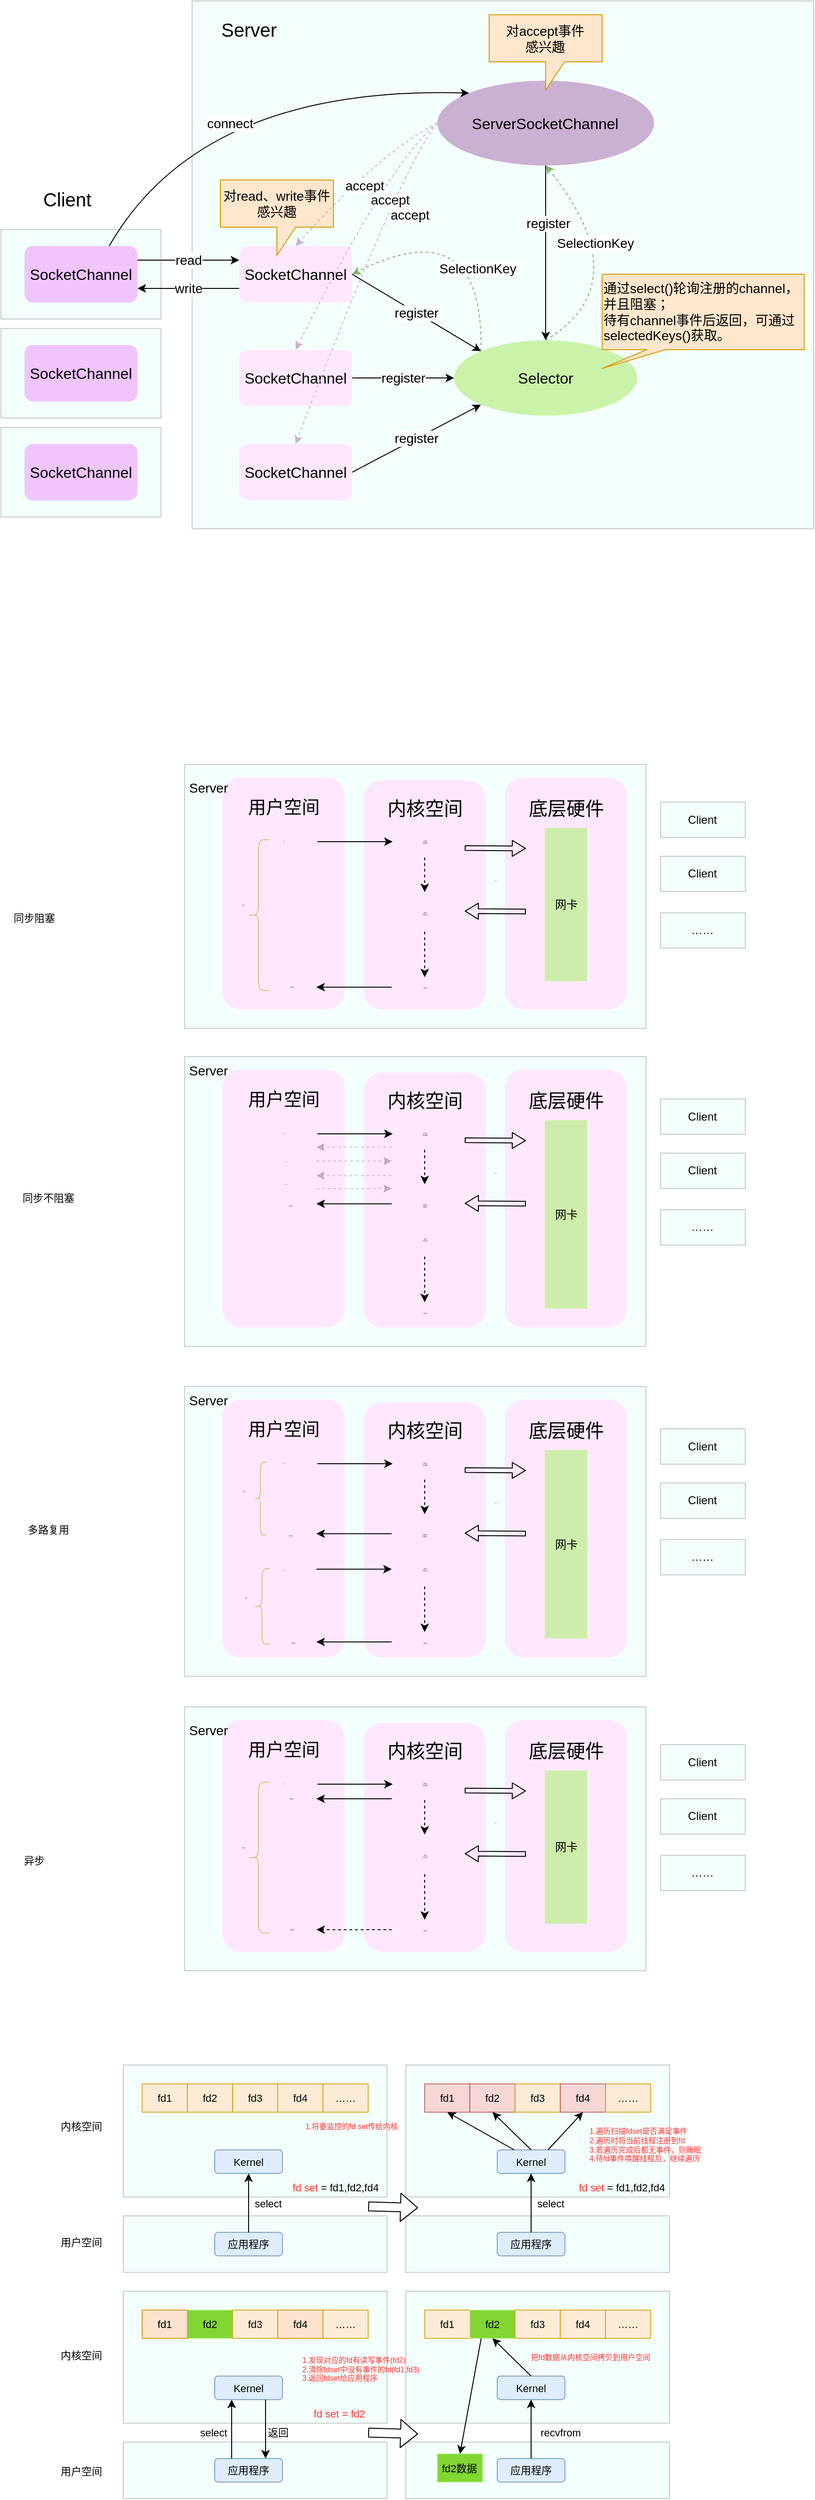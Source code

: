 <mxfile version="20.5.3" type="github">
  <diagram id="5nlBT_24B2XMlk60upl5" name="第 1 页">
    <mxGraphModel dx="1675" dy="1650" grid="1" gridSize="10" guides="1" tooltips="1" connect="1" arrows="1" fold="1" page="1" pageScale="1" pageWidth="827" pageHeight="1169" math="0" shadow="0">
      <root>
        <mxCell id="0" />
        <mxCell id="1" parent="0" />
        <mxCell id="u7LS-Ar8V220cJxnukR8-7" value="" style="rounded=0;whiteSpace=wrap;html=1;fillColor=#C4FCEF;opacity=20;fontSize=14;strokeColor=#000000;" parent="1" vertex="1">
          <mxGeometry x="-537" y="-210" width="660" height="560" as="geometry" />
        </mxCell>
        <mxCell id="u7LS-Ar8V220cJxnukR8-1" value="Selector" style="ellipse;whiteSpace=wrap;html=1;fontSize=16;fillColor=#C1F195;strokeColor=none;opacity=80;" parent="1" vertex="1">
          <mxGeometry x="-258.79" y="150" width="194.53" height="80" as="geometry" />
        </mxCell>
        <mxCell id="u7LS-Ar8V220cJxnukR8-2" value="ServerSocketChannel" style="ellipse;whiteSpace=wrap;html=1;fontSize=16;fillColor=#CAB0D1;strokeColor=none;" parent="1" vertex="1">
          <mxGeometry x="-276.53" y="-125.43" width="230" height="90" as="geometry" />
        </mxCell>
        <mxCell id="u7LS-Ar8V220cJxnukR8-4" value="SocketChannel" style="rounded=1;whiteSpace=wrap;html=1;fontSize=16;fillColor=#FFE8FF;strokeColor=none;" parent="1" vertex="1">
          <mxGeometry x="-487" y="50" width="120" height="60" as="geometry" />
        </mxCell>
        <mxCell id="u7LS-Ar8V220cJxnukR8-5" value="SocketChannel" style="rounded=1;whiteSpace=wrap;html=1;fontSize=16;fillColor=#FFE8FF;strokeColor=none;" parent="1" vertex="1">
          <mxGeometry x="-487" y="260" width="120" height="60" as="geometry" />
        </mxCell>
        <mxCell id="u7LS-Ar8V220cJxnukR8-6" value="SocketChannel" style="rounded=1;whiteSpace=wrap;html=1;fontSize=16;fillColor=#FFE8FF;strokeColor=none;" parent="1" vertex="1">
          <mxGeometry x="-487" y="160" width="120" height="60" as="geometry" />
        </mxCell>
        <mxCell id="u7LS-Ar8V220cJxnukR8-8" value="" style="rounded=0;whiteSpace=wrap;html=1;fillColor=#C4FCEF;opacity=20;" parent="1" vertex="1">
          <mxGeometry x="-740" y="32.5" width="170" height="95" as="geometry" />
        </mxCell>
        <mxCell id="u7LS-Ar8V220cJxnukR8-9" value="SocketChannel" style="rounded=1;whiteSpace=wrap;html=1;fontSize=16;fillColor=#F0C5FF;strokeColor=none;" parent="1" vertex="1">
          <mxGeometry x="-715" y="50" width="120" height="60" as="geometry" />
        </mxCell>
        <mxCell id="u7LS-Ar8V220cJxnukR8-18" value="read" style="endArrow=classic;html=1;rounded=0;exitX=1;exitY=0.25;exitDx=0;exitDy=0;entryX=0;entryY=0.25;entryDx=0;entryDy=0;fontSize=14;" parent="1" source="u7LS-Ar8V220cJxnukR8-9" target="u7LS-Ar8V220cJxnukR8-4" edge="1">
          <mxGeometry width="50" height="50" relative="1" as="geometry">
            <mxPoint x="-687" y="220" as="sourcePoint" />
            <mxPoint x="-637" y="170" as="targetPoint" />
          </mxGeometry>
        </mxCell>
        <mxCell id="u7LS-Ar8V220cJxnukR8-19" value="write" style="endArrow=classic;html=1;rounded=0;exitX=0;exitY=0.75;exitDx=0;exitDy=0;entryX=1;entryY=0.75;entryDx=0;entryDy=0;fontSize=14;" parent="1" source="u7LS-Ar8V220cJxnukR8-4" target="u7LS-Ar8V220cJxnukR8-9" edge="1">
          <mxGeometry width="50" height="50" relative="1" as="geometry">
            <mxPoint x="-652" y="-10" as="sourcePoint" />
            <mxPoint x="-497" y="-10" as="targetPoint" />
          </mxGeometry>
        </mxCell>
        <mxCell id="u7LS-Ar8V220cJxnukR8-20" value="register" style="endArrow=classic;html=1;rounded=0;exitX=1;exitY=0.5;exitDx=0;exitDy=0;entryX=0;entryY=0;entryDx=0;entryDy=0;fontSize=14;" parent="1" source="u7LS-Ar8V220cJxnukR8-4" target="u7LS-Ar8V220cJxnukR8-1" edge="1">
          <mxGeometry width="50" height="50" relative="1" as="geometry">
            <mxPoint x="-697" y="270" as="sourcePoint" />
            <mxPoint x="-647" y="220" as="targetPoint" />
          </mxGeometry>
        </mxCell>
        <mxCell id="u7LS-Ar8V220cJxnukR8-21" value="" style="endArrow=classic;html=1;rounded=0;exitX=0.5;exitY=1;exitDx=0;exitDy=0;entryX=0.5;entryY=0;entryDx=0;entryDy=0;" parent="1" source="u7LS-Ar8V220cJxnukR8-2" target="u7LS-Ar8V220cJxnukR8-1" edge="1">
          <mxGeometry width="50" height="50" relative="1" as="geometry">
            <mxPoint x="-381.53" y="250" as="sourcePoint" />
            <mxPoint x="-331.53" y="200" as="targetPoint" />
          </mxGeometry>
        </mxCell>
        <mxCell id="u7LS-Ar8V220cJxnukR8-22" value="register" style="edgeLabel;html=1;align=center;verticalAlign=middle;resizable=0;points=[];fontSize=14;" parent="u7LS-Ar8V220cJxnukR8-21" vertex="1" connectable="0">
          <mxGeometry x="-0.34" y="2" relative="1" as="geometry">
            <mxPoint as="offset" />
          </mxGeometry>
        </mxCell>
        <mxCell id="u7LS-Ar8V220cJxnukR8-23" value="" style="endArrow=classic;html=1;exitX=0;exitY=0;exitDx=0;exitDy=0;entryX=1;entryY=0.5;entryDx=0;entryDy=0;curved=1;dashed=1;strokeWidth=1;fillColor=#d5e8d4;strokeColor=#82b366;" parent="1" source="u7LS-Ar8V220cJxnukR8-1" target="u7LS-Ar8V220cJxnukR8-4" edge="1">
          <mxGeometry width="50" height="50" relative="1" as="geometry">
            <mxPoint x="-317" y="320" as="sourcePoint" />
            <mxPoint x="-267" y="270" as="targetPoint" />
            <Array as="points">
              <mxPoint x="-227.0" y="10" />
            </Array>
          </mxGeometry>
        </mxCell>
        <mxCell id="u7LS-Ar8V220cJxnukR8-24" value="SelectionKey" style="edgeLabel;html=1;align=center;verticalAlign=middle;resizable=0;points=[];fontSize=14;" parent="u7LS-Ar8V220cJxnukR8-23" vertex="1" connectable="0">
          <mxGeometry x="0.122" y="40" relative="1" as="geometry">
            <mxPoint x="-6" y="18" as="offset" />
          </mxGeometry>
        </mxCell>
        <mxCell id="u7LS-Ar8V220cJxnukR8-27" value="" style="endArrow=classic;html=1;exitX=0.5;exitY=0;exitDx=0;exitDy=0;entryX=0.5;entryY=1;entryDx=0;entryDy=0;curved=1;dashed=1;strokeWidth=1;fillColor=#d5e8d4;strokeColor=#82b366;" parent="1" source="u7LS-Ar8V220cJxnukR8-1" target="u7LS-Ar8V220cJxnukR8-2" edge="1">
          <mxGeometry width="50" height="50" relative="1" as="geometry">
            <mxPoint x="-211.53" y="200" as="sourcePoint" />
            <mxPoint x="-531.53" y="5" as="targetPoint" />
            <Array as="points">
              <mxPoint x="-61.53" y="90" />
            </Array>
          </mxGeometry>
        </mxCell>
        <mxCell id="u7LS-Ar8V220cJxnukR8-28" value="SelectionKey" style="edgeLabel;html=1;align=center;verticalAlign=middle;resizable=0;points=[];fontSize=14;" parent="u7LS-Ar8V220cJxnukR8-27" vertex="1" connectable="0">
          <mxGeometry x="0.122" y="40" relative="1" as="geometry">
            <mxPoint x="8" y="-38" as="offset" />
          </mxGeometry>
        </mxCell>
        <mxCell id="u7LS-Ar8V220cJxnukR8-29" value="register" style="endArrow=classic;html=1;rounded=0;exitX=1;exitY=0.5;exitDx=0;exitDy=0;entryX=0;entryY=0.5;entryDx=0;entryDy=0;fontSize=14;" parent="1" source="u7LS-Ar8V220cJxnukR8-6" target="u7LS-Ar8V220cJxnukR8-1" edge="1">
          <mxGeometry width="50" height="50" relative="1" as="geometry">
            <mxPoint x="-377" y="5" as="sourcePoint" />
            <mxPoint x="-57.0" y="200" as="targetPoint" />
          </mxGeometry>
        </mxCell>
        <mxCell id="u7LS-Ar8V220cJxnukR8-30" value="register" style="endArrow=classic;html=1;rounded=0;exitX=1;exitY=0.5;exitDx=0;exitDy=0;entryX=0;entryY=1;entryDx=0;entryDy=0;fontSize=14;" parent="1" source="u7LS-Ar8V220cJxnukR8-5" target="u7LS-Ar8V220cJxnukR8-1" edge="1">
          <mxGeometry width="50" height="50" relative="1" as="geometry">
            <mxPoint x="-367" y="15" as="sourcePoint" />
            <mxPoint x="-47.0" y="210" as="targetPoint" />
          </mxGeometry>
        </mxCell>
        <mxCell id="u7LS-Ar8V220cJxnukR8-31" value="对accept事件&lt;br&gt;感兴趣" style="shape=callout;whiteSpace=wrap;html=1;perimeter=calloutPerimeter;fillColor=#ffe6cc;strokeColor=#d79b00;fontSize=14;" parent="1" vertex="1">
          <mxGeometry x="-221.53" y="-195.43" width="120" height="80" as="geometry" />
        </mxCell>
        <mxCell id="u7LS-Ar8V220cJxnukR8-32" value="对read、write事件&lt;br style=&quot;font-size: 14px;&quot;&gt;感兴趣" style="shape=callout;whiteSpace=wrap;html=1;perimeter=calloutPerimeter;fillColor=#ffe6cc;strokeColor=#d79b00;fontSize=14;" parent="1" vertex="1">
          <mxGeometry x="-507" y="-20" width="120" height="80" as="geometry" />
        </mxCell>
        <mxCell id="u7LS-Ar8V220cJxnukR8-33" value="" style="endArrow=classic;html=1;exitX=0;exitY=0.5;exitDx=0;exitDy=0;entryX=0.5;entryY=0;entryDx=0;entryDy=0;curved=1;dashed=1;strokeColor=#CAB0D1;" parent="1" source="u7LS-Ar8V220cJxnukR8-2" target="u7LS-Ar8V220cJxnukR8-4" edge="1">
          <mxGeometry width="50" height="50" relative="1" as="geometry">
            <mxPoint x="-144.426" y="171.716" as="sourcePoint" />
            <mxPoint x="-357" y="90" as="targetPoint" />
            <Array as="points">
              <mxPoint x="-337" y="-50" />
            </Array>
          </mxGeometry>
        </mxCell>
        <mxCell id="u7LS-Ar8V220cJxnukR8-34" value="accept" style="edgeLabel;html=1;align=center;verticalAlign=middle;resizable=0;points=[];fontSize=14;" parent="u7LS-Ar8V220cJxnukR8-33" vertex="1" connectable="0">
          <mxGeometry x="0.122" y="40" relative="1" as="geometry">
            <mxPoint x="-16" y="-25" as="offset" />
          </mxGeometry>
        </mxCell>
        <mxCell id="u7LS-Ar8V220cJxnukR8-35" value="" style="endArrow=classic;html=1;exitX=0;exitY=0.5;exitDx=0;exitDy=0;entryX=0.5;entryY=0;entryDx=0;entryDy=0;curved=1;dashed=1;strokeColor=#CAB0D1;" parent="1" source="u7LS-Ar8V220cJxnukR8-2" target="u7LS-Ar8V220cJxnukR8-6" edge="1">
          <mxGeometry width="50" height="50" relative="1" as="geometry">
            <mxPoint x="-217.0" y="-45" as="sourcePoint" />
            <mxPoint x="-387" y="60" as="targetPoint" />
            <Array as="points">
              <mxPoint x="-327" y="-40" />
            </Array>
          </mxGeometry>
        </mxCell>
        <mxCell id="u7LS-Ar8V220cJxnukR8-36" value="accept" style="edgeLabel;html=1;align=center;verticalAlign=middle;resizable=0;points=[];fontSize=14;" parent="u7LS-Ar8V220cJxnukR8-35" vertex="1" connectable="0">
          <mxGeometry x="0.122" y="40" relative="1" as="geometry">
            <mxPoint x="7" y="-64" as="offset" />
          </mxGeometry>
        </mxCell>
        <mxCell id="u7LS-Ar8V220cJxnukR8-37" value="" style="endArrow=classic;html=1;exitX=0;exitY=0.5;exitDx=0;exitDy=0;entryX=0.5;entryY=0;entryDx=0;entryDy=0;curved=1;dashed=1;strokeColor=#CAB0D1;" parent="1" source="u7LS-Ar8V220cJxnukR8-2" target="u7LS-Ar8V220cJxnukR8-5" edge="1">
          <mxGeometry width="50" height="50" relative="1" as="geometry">
            <mxPoint x="-207.0" y="-35" as="sourcePoint" />
            <mxPoint x="-377" y="70" as="targetPoint" />
            <Array as="points">
              <mxPoint x="-317" y="-30" />
            </Array>
          </mxGeometry>
        </mxCell>
        <mxCell id="u7LS-Ar8V220cJxnukR8-38" value="accept" style="edgeLabel;html=1;align=center;verticalAlign=middle;resizable=0;points=[];fontSize=14;" parent="u7LS-Ar8V220cJxnukR8-37" vertex="1" connectable="0">
          <mxGeometry x="0.122" y="40" relative="1" as="geometry">
            <mxPoint x="25" y="-104" as="offset" />
          </mxGeometry>
        </mxCell>
        <mxCell id="u7LS-Ar8V220cJxnukR8-43" value="" style="rounded=0;whiteSpace=wrap;html=1;fillColor=#C4FCEF;opacity=20;" parent="1" vertex="1">
          <mxGeometry x="-740" y="137.5" width="170" height="95" as="geometry" />
        </mxCell>
        <mxCell id="u7LS-Ar8V220cJxnukR8-44" value="SocketChannel" style="rounded=1;whiteSpace=wrap;html=1;fontSize=16;fillColor=#F0C5FF;strokeColor=none;" parent="1" vertex="1">
          <mxGeometry x="-715" y="155" width="120" height="60" as="geometry" />
        </mxCell>
        <mxCell id="u7LS-Ar8V220cJxnukR8-45" value="" style="rounded=0;whiteSpace=wrap;html=1;fillColor=#C4FCEF;opacity=20;" parent="1" vertex="1">
          <mxGeometry x="-740" y="242.5" width="170" height="95" as="geometry" />
        </mxCell>
        <mxCell id="u7LS-Ar8V220cJxnukR8-46" value="SocketChannel" style="rounded=1;whiteSpace=wrap;html=1;fontSize=16;fillColor=#F0C5FF;strokeColor=none;" parent="1" vertex="1">
          <mxGeometry x="-715" y="260" width="120" height="60" as="geometry" />
        </mxCell>
        <mxCell id="u7LS-Ar8V220cJxnukR8-47" value="Server" style="text;html=1;align=center;verticalAlign=middle;resizable=0;points=[];autosize=1;strokeColor=none;fillColor=none;fontSize=20;opacity=80;" parent="1" vertex="1">
          <mxGeometry x="-517" y="-200.43" width="80" height="40" as="geometry" />
        </mxCell>
        <mxCell id="u7LS-Ar8V220cJxnukR8-48" value="Client" style="text;html=1;align=center;verticalAlign=middle;resizable=0;points=[];autosize=1;strokeColor=none;fillColor=none;fontSize=20;opacity=80;" parent="1" vertex="1">
          <mxGeometry x="-705" y="-20" width="70" height="40" as="geometry" />
        </mxCell>
        <mxCell id="u7LS-Ar8V220cJxnukR8-49" value="通过select()轮询注册的channel，并且阻塞；&lt;br&gt;&lt;div style=&quot;&quot;&gt;&lt;span style=&quot;background-color: initial;&quot;&gt;待有channel事件后返回，可通过&lt;/span&gt;&lt;/div&gt;selectedKeys()获取。&lt;div style=&quot;&quot;&gt;&lt;br&gt;&lt;/div&gt;" style="shape=callout;whiteSpace=wrap;html=1;perimeter=calloutPerimeter;fillColor=#ffe6cc;strokeColor=#d79b00;fontSize=14;size=20;position=0.22;position2=0;base=20;align=left;verticalAlign=top;" parent="1" vertex="1">
          <mxGeometry x="-101.53" y="80" width="214.53" height="100" as="geometry" />
        </mxCell>
        <mxCell id="d_30PNqLGXJzWuRSK21W-1" value="connect" style="endArrow=classic;html=1;exitX=0.75;exitY=0;exitDx=0;exitDy=0;entryX=0;entryY=0;entryDx=0;entryDy=0;fontSize=14;curved=1;" edge="1" parent="1" source="u7LS-Ar8V220cJxnukR8-9" target="u7LS-Ar8V220cJxnukR8-2">
          <mxGeometry x="-0.052" y="-39" width="50" height="50" relative="1" as="geometry">
            <mxPoint x="-585" y="75" as="sourcePoint" />
            <mxPoint x="-477" y="75" as="targetPoint" />
            <Array as="points">
              <mxPoint x="-527" y="-120" />
            </Array>
            <mxPoint as="offset" />
          </mxGeometry>
        </mxCell>
        <mxCell id="d_30PNqLGXJzWuRSK21W-7" value="" style="rounded=0;whiteSpace=wrap;html=1;fillColor=#C4FCEF;opacity=20;" vertex="1" parent="1">
          <mxGeometry x="-545" y="1260" width="490" height="307.5" as="geometry" />
        </mxCell>
        <mxCell id="d_30PNqLGXJzWuRSK21W-13" value="Client" style="rounded=0;whiteSpace=wrap;html=1;fillColor=#C4FCEF;opacity=20;" vertex="1" parent="1">
          <mxGeometry x="-39.53" y="1305" width="90" height="37.5" as="geometry" />
        </mxCell>
        <mxCell id="d_30PNqLGXJzWuRSK21W-14" value="……" style="rounded=0;whiteSpace=wrap;html=1;fillColor=#C4FCEF;opacity=20;" vertex="1" parent="1">
          <mxGeometry x="-39.53" y="1422.5" width="90" height="37.5" as="geometry" />
        </mxCell>
        <mxCell id="d_30PNqLGXJzWuRSK21W-15" value="Client" style="rounded=0;whiteSpace=wrap;html=1;fillColor=#C4FCEF;opacity=20;" vertex="1" parent="1">
          <mxGeometry x="-39.53" y="1362.5" width="90" height="37.5" as="geometry" />
        </mxCell>
        <mxCell id="d_30PNqLGXJzWuRSK21W-20" value="" style="rounded=1;whiteSpace=wrap;html=1;fontSize=16;fillColor=#FFE8FF;strokeColor=none;" vertex="1" parent="1">
          <mxGeometry x="-505" y="1273.75" width="130" height="273.75" as="geometry" />
        </mxCell>
        <mxCell id="d_30PNqLGXJzWuRSK21W-18" value="&lt;font style=&quot;font-size: 19px;&quot;&gt;用户空间&lt;/font&gt;" style="text;html=1;align=center;verticalAlign=middle;resizable=0;points=[];autosize=1;strokeColor=none;fillColor=none;fontSize=14;" vertex="1" parent="1">
          <mxGeometry x="-490" y="1286.25" width="100" height="40" as="geometry" />
        </mxCell>
        <mxCell id="d_30PNqLGXJzWuRSK21W-22" value="Server" style="text;html=1;align=center;verticalAlign=middle;resizable=0;points=[];autosize=1;strokeColor=none;fillColor=none;fontSize=14;opacity=80;" vertex="1" parent="1">
          <mxGeometry x="-550" y="1260" width="60" height="30" as="geometry" />
        </mxCell>
        <mxCell id="d_30PNqLGXJzWuRSK21W-25" value="select" style="text;html=1;align=center;verticalAlign=middle;resizable=0;points=[];autosize=1;strokeColor=none;fillColor=none;fontSize=1;" vertex="1" parent="1">
          <mxGeometry x="-465" y="1326.25" width="50" height="30" as="geometry" />
        </mxCell>
        <mxCell id="d_30PNqLGXJzWuRSK21W-26" value="可读连接" style="text;html=1;align=center;verticalAlign=middle;resizable=0;points=[];autosize=1;strokeColor=none;fillColor=none;fontSize=1;" vertex="1" parent="1">
          <mxGeometry x="-468" y="1402.5" width="70" height="30" as="geometry" />
        </mxCell>
        <mxCell id="d_30PNqLGXJzWuRSK21W-27" value="read" style="text;html=1;align=center;verticalAlign=middle;resizable=0;points=[];autosize=1;strokeColor=none;fillColor=none;fontSize=1;" vertex="1" parent="1">
          <mxGeometry x="-465" y="1439.25" width="50" height="30" as="geometry" />
        </mxCell>
        <mxCell id="d_30PNqLGXJzWuRSK21W-28" value="调用返回" style="text;html=1;align=center;verticalAlign=middle;resizable=0;points=[];autosize=1;strokeColor=none;fillColor=none;fontSize=1;opacity=80;" vertex="1" parent="1">
          <mxGeometry x="-465" y="1516.5" width="70" height="30" as="geometry" />
        </mxCell>
        <mxCell id="d_30PNqLGXJzWuRSK21W-32" value="" style="rounded=1;whiteSpace=wrap;html=1;fontSize=16;fillColor=#FFE8FF;strokeColor=none;" vertex="1" parent="1">
          <mxGeometry x="-355" y="1276.88" width="130" height="270.62" as="geometry" />
        </mxCell>
        <mxCell id="d_30PNqLGXJzWuRSK21W-33" value="&lt;font style=&quot;font-size: 20px;&quot;&gt;内核空间&lt;/font&gt;" style="text;html=1;align=center;verticalAlign=middle;resizable=0;points=[];autosize=1;strokeColor=none;fillColor=none;fontSize=14;" vertex="1" parent="1">
          <mxGeometry x="-340" y="1286.25" width="100" height="40" as="geometry" />
        </mxCell>
        <mxCell id="d_30PNqLGXJzWuRSK21W-34" value="等待内核&lt;br&gt;缓冲区数据" style="text;html=1;align=center;verticalAlign=middle;resizable=0;points=[];autosize=1;strokeColor=none;fillColor=none;fontSize=1;" vertex="1" parent="1">
          <mxGeometry x="-330" y="1322.25" width="80" height="40" as="geometry" />
        </mxCell>
        <mxCell id="d_30PNqLGXJzWuRSK21W-35" value="复制到&lt;br&gt;用户缓冲区" style="text;html=1;align=center;verticalAlign=middle;resizable=0;points=[];autosize=1;strokeColor=none;fillColor=none;fontSize=1;" vertex="1" parent="1">
          <mxGeometry x="-330" y="1434.25" width="80" height="40" as="geometry" />
        </mxCell>
        <mxCell id="d_30PNqLGXJzWuRSK21W-37" value="复制完成" style="text;html=1;align=center;verticalAlign=middle;resizable=0;points=[];autosize=1;strokeColor=none;fillColor=none;fontSize=1;opacity=80;" vertex="1" parent="1">
          <mxGeometry x="-325" y="1516.5" width="70" height="30" as="geometry" />
        </mxCell>
        <mxCell id="d_30PNqLGXJzWuRSK21W-38" value="" style="rounded=1;whiteSpace=wrap;html=1;fontSize=16;fillColor=#FFE8FF;strokeColor=none;" vertex="1" parent="1">
          <mxGeometry x="-205" y="1273.75" width="130" height="273.75" as="geometry" />
        </mxCell>
        <mxCell id="d_30PNqLGXJzWuRSK21W-39" value="底层硬件" style="text;html=1;align=center;verticalAlign=middle;resizable=0;points=[];autosize=1;strokeColor=none;fillColor=none;fontSize=20;" vertex="1" parent="1">
          <mxGeometry x="-190" y="1286.25" width="100" height="40" as="geometry" />
        </mxCell>
        <mxCell id="d_30PNqLGXJzWuRSK21W-24" value="网卡" style="rounded=0;whiteSpace=wrap;html=1;strokeColor=none;fontSize=12;fillColor=#C1F195;opacity=80;" vertex="1" parent="1">
          <mxGeometry x="-162.5" y="1327.5" width="45" height="200" as="geometry" />
        </mxCell>
        <mxCell id="d_30PNqLGXJzWuRSK21W-44" value="" style="endArrow=classic;html=1;strokeColor=#000000;strokeWidth=1;fontSize=20;curved=1;" edge="1" parent="1">
          <mxGeometry width="50" height="50" relative="1" as="geometry">
            <mxPoint x="-404" y="1342.05" as="sourcePoint" />
            <mxPoint x="-324" y="1342.05" as="targetPoint" />
          </mxGeometry>
        </mxCell>
        <mxCell id="d_30PNqLGXJzWuRSK21W-45" value="" style="endArrow=classic;html=1;strokeColor=#000000;strokeWidth=1;fontSize=20;curved=1;" edge="1" parent="1">
          <mxGeometry width="50" height="50" relative="1" as="geometry">
            <mxPoint x="-405" y="1453.87" as="sourcePoint" />
            <mxPoint x="-325" y="1453.87" as="targetPoint" />
          </mxGeometry>
        </mxCell>
        <mxCell id="d_30PNqLGXJzWuRSK21W-46" value="" style="shape=flexArrow;endArrow=classic;html=1;strokeColor=#000000;strokeWidth=1;fontSize=20;curved=1;width=5;endSize=4.328;endWidth=10.988;" edge="1" parent="1">
          <mxGeometry width="50" height="50" relative="1" as="geometry">
            <mxPoint x="-247.5" y="1348.75" as="sourcePoint" />
            <mxPoint x="-182.5" y="1349.22" as="targetPoint" />
          </mxGeometry>
        </mxCell>
        <mxCell id="d_30PNqLGXJzWuRSK21W-47" value="" style="shape=flexArrow;endArrow=classic;html=1;strokeColor=#000000;strokeWidth=1;fontSize=20;curved=1;width=5;endSize=4.328;endWidth=10.988;" edge="1" parent="1">
          <mxGeometry width="50" height="50" relative="1" as="geometry">
            <mxPoint x="-182.5" y="1416.16" as="sourcePoint" />
            <mxPoint x="-247.5" y="1415.69" as="targetPoint" />
          </mxGeometry>
        </mxCell>
        <mxCell id="d_30PNqLGXJzWuRSK21W-49" value="DMA" style="text;html=1;align=center;verticalAlign=middle;resizable=0;points=[];autosize=1;strokeColor=none;fillColor=none;fontSize=1;" vertex="1" parent="1">
          <mxGeometry x="-240" y="1367.5" width="50" height="30" as="geometry" />
        </mxCell>
        <mxCell id="d_30PNqLGXJzWuRSK21W-50" value="" style="endArrow=classic;html=1;strokeColor=#000000;strokeWidth=1;fontSize=11;curved=1;dashed=1;" edge="1" parent="1">
          <mxGeometry width="50" height="50" relative="1" as="geometry">
            <mxPoint x="-290" y="1358.92" as="sourcePoint" />
            <mxPoint x="-290" y="1395.5" as="targetPoint" />
          </mxGeometry>
        </mxCell>
        <mxCell id="d_30PNqLGXJzWuRSK21W-51" value="" style="endArrow=classic;html=1;strokeColor=#000000;strokeWidth=1;fontSize=11;curved=1;dashed=1;" edge="1" parent="1">
          <mxGeometry width="50" height="50" relative="1" as="geometry">
            <mxPoint x="-290" y="1472.25" as="sourcePoint" />
            <mxPoint x="-290" y="1520.583" as="targetPoint" />
          </mxGeometry>
        </mxCell>
        <mxCell id="d_30PNqLGXJzWuRSK21W-52" value="" style="endArrow=classic;html=1;strokeColor=#000000;strokeWidth=1;fontSize=20;curved=1;" edge="1" parent="1">
          <mxGeometry width="50" height="50" relative="1" as="geometry">
            <mxPoint x="-325" y="1416.25" as="sourcePoint" />
            <mxPoint x="-405" y="1416.25" as="targetPoint" />
          </mxGeometry>
        </mxCell>
        <mxCell id="d_30PNqLGXJzWuRSK21W-56" value="内核缓冲区&lt;br&gt;数据完成" style="text;html=1;align=center;verticalAlign=middle;resizable=0;points=[];autosize=1;strokeColor=none;fillColor=none;fontSize=1;" vertex="1" parent="1">
          <mxGeometry x="-330" y="1397.5" width="80" height="40" as="geometry" />
        </mxCell>
        <mxCell id="d_30PNqLGXJzWuRSK21W-57" value="" style="endArrow=classic;html=1;strokeColor=#000000;strokeWidth=1;fontSize=20;curved=1;" edge="1" parent="1">
          <mxGeometry width="50" height="50" relative="1" as="geometry">
            <mxPoint x="-325" y="1531.12" as="sourcePoint" />
            <mxPoint x="-405" y="1531.12" as="targetPoint" />
          </mxGeometry>
        </mxCell>
        <mxCell id="d_30PNqLGXJzWuRSK21W-71" value="阻塞" style="text;html=1;align=center;verticalAlign=middle;resizable=0;points=[];autosize=1;strokeColor=none;fillColor=none;fontSize=1;" vertex="1" parent="1">
          <mxGeometry x="-507" y="1356.25" width="50" height="30" as="geometry" />
        </mxCell>
        <mxCell id="d_30PNqLGXJzWuRSK21W-72" value="阻塞" style="text;html=1;align=center;verticalAlign=middle;resizable=0;points=[];autosize=1;strokeColor=none;fillColor=none;fontSize=1;" vertex="1" parent="1">
          <mxGeometry x="-505" y="1469.25" width="50" height="30" as="geometry" />
        </mxCell>
        <mxCell id="d_30PNqLGXJzWuRSK21W-73" value="" style="rounded=0;whiteSpace=wrap;html=1;fillColor=#C4FCEF;opacity=20;" vertex="1" parent="1">
          <mxGeometry x="-545" y="600" width="490" height="280" as="geometry" />
        </mxCell>
        <mxCell id="d_30PNqLGXJzWuRSK21W-78" value="" style="rounded=1;whiteSpace=wrap;html=1;fontSize=16;fillColor=#FFE8FF;strokeColor=none;" vertex="1" parent="1">
          <mxGeometry x="-505" y="613.75" width="130" height="246.25" as="geometry" />
        </mxCell>
        <mxCell id="d_30PNqLGXJzWuRSK21W-79" value="&lt;font style=&quot;font-size: 19px;&quot;&gt;用户空间&lt;/font&gt;" style="text;html=1;align=center;verticalAlign=middle;resizable=0;points=[];autosize=1;strokeColor=none;fillColor=none;fontSize=14;" vertex="1" parent="1">
          <mxGeometry x="-490" y="626.25" width="100" height="40" as="geometry" />
        </mxCell>
        <mxCell id="d_30PNqLGXJzWuRSK21W-80" value="read" style="text;html=1;align=center;verticalAlign=middle;resizable=0;points=[];autosize=1;strokeColor=none;fillColor=none;fontSize=1;" vertex="1" parent="1">
          <mxGeometry x="-465" y="666.25" width="50" height="30" as="geometry" />
        </mxCell>
        <mxCell id="d_30PNqLGXJzWuRSK21W-83" value="调用返回" style="text;html=1;align=center;verticalAlign=middle;resizable=0;points=[];autosize=1;strokeColor=none;fillColor=none;fontSize=1;opacity=80;" vertex="1" parent="1">
          <mxGeometry x="-466" y="820.75" width="70" height="30" as="geometry" />
        </mxCell>
        <mxCell id="d_30PNqLGXJzWuRSK21W-84" value="" style="rounded=1;whiteSpace=wrap;html=1;fontSize=16;fillColor=#FFE8FF;strokeColor=none;" vertex="1" parent="1">
          <mxGeometry x="-355" y="616.88" width="130" height="243.12" as="geometry" />
        </mxCell>
        <mxCell id="d_30PNqLGXJzWuRSK21W-85" value="&lt;font style=&quot;font-size: 20px;&quot;&gt;内核空间&lt;/font&gt;" style="text;html=1;align=center;verticalAlign=middle;resizable=0;points=[];autosize=1;strokeColor=none;fillColor=none;fontSize=14;" vertex="1" parent="1">
          <mxGeometry x="-340" y="626.25" width="100" height="40" as="geometry" />
        </mxCell>
        <mxCell id="d_30PNqLGXJzWuRSK21W-86" value="等待内核&lt;br&gt;缓冲区数据" style="text;html=1;align=center;verticalAlign=middle;resizable=0;points=[];autosize=1;strokeColor=none;fillColor=none;fontSize=1;" vertex="1" parent="1">
          <mxGeometry x="-330" y="662.25" width="80" height="40" as="geometry" />
        </mxCell>
        <mxCell id="d_30PNqLGXJzWuRSK21W-87" value="复制到&lt;br&gt;用户缓冲区" style="text;html=1;align=center;verticalAlign=middle;resizable=0;points=[];autosize=1;strokeColor=none;fillColor=none;fontSize=1;" vertex="1" parent="1">
          <mxGeometry x="-330" y="737.5" width="80" height="40" as="geometry" />
        </mxCell>
        <mxCell id="d_30PNqLGXJzWuRSK21W-88" value="复制完成" style="text;html=1;align=center;verticalAlign=middle;resizable=0;points=[];autosize=1;strokeColor=none;fillColor=none;fontSize=1;opacity=80;" vertex="1" parent="1">
          <mxGeometry x="-325" y="821.75" width="70" height="30" as="geometry" />
        </mxCell>
        <mxCell id="d_30PNqLGXJzWuRSK21W-89" value="" style="rounded=1;whiteSpace=wrap;html=1;fontSize=16;fillColor=#FFE8FF;strokeColor=none;" vertex="1" parent="1">
          <mxGeometry x="-205" y="613.75" width="130" height="246.25" as="geometry" />
        </mxCell>
        <mxCell id="d_30PNqLGXJzWuRSK21W-90" value="底层硬件" style="text;html=1;align=center;verticalAlign=middle;resizable=0;points=[];autosize=1;strokeColor=none;fillColor=none;fontSize=20;" vertex="1" parent="1">
          <mxGeometry x="-190" y="626.25" width="100" height="40" as="geometry" />
        </mxCell>
        <mxCell id="d_30PNqLGXJzWuRSK21W-91" value="网卡" style="rounded=0;whiteSpace=wrap;html=1;strokeColor=none;fontSize=12;fillColor=#C1F195;opacity=80;" vertex="1" parent="1">
          <mxGeometry x="-162.5" y="667.5" width="45" height="162.5" as="geometry" />
        </mxCell>
        <mxCell id="d_30PNqLGXJzWuRSK21W-92" value="" style="endArrow=classic;html=1;strokeColor=#000000;strokeWidth=1;fontSize=20;curved=1;" edge="1" parent="1">
          <mxGeometry width="50" height="50" relative="1" as="geometry">
            <mxPoint x="-404" y="682.05" as="sourcePoint" />
            <mxPoint x="-324" y="682.05" as="targetPoint" />
          </mxGeometry>
        </mxCell>
        <mxCell id="d_30PNqLGXJzWuRSK21W-94" value="" style="shape=flexArrow;endArrow=classic;html=1;strokeColor=#000000;strokeWidth=1;fontSize=20;curved=1;width=5;endSize=4.328;endWidth=10.988;" edge="1" parent="1">
          <mxGeometry width="50" height="50" relative="1" as="geometry">
            <mxPoint x="-247.5" y="688.75" as="sourcePoint" />
            <mxPoint x="-182.5" y="689.22" as="targetPoint" />
          </mxGeometry>
        </mxCell>
        <mxCell id="d_30PNqLGXJzWuRSK21W-95" value="" style="shape=flexArrow;endArrow=classic;html=1;strokeColor=#000000;strokeWidth=1;fontSize=20;curved=1;width=5;endSize=4.328;endWidth=10.988;" edge="1" parent="1">
          <mxGeometry width="50" height="50" relative="1" as="geometry">
            <mxPoint x="-182.5" y="756.16" as="sourcePoint" />
            <mxPoint x="-247.5" y="755.69" as="targetPoint" />
          </mxGeometry>
        </mxCell>
        <mxCell id="d_30PNqLGXJzWuRSK21W-96" value="DMA" style="text;html=1;align=center;verticalAlign=middle;resizable=0;points=[];autosize=1;strokeColor=none;fillColor=none;fontSize=1;" vertex="1" parent="1">
          <mxGeometry x="-240" y="707.5" width="50" height="30" as="geometry" />
        </mxCell>
        <mxCell id="d_30PNqLGXJzWuRSK21W-97" value="" style="endArrow=classic;html=1;strokeColor=#000000;strokeWidth=1;fontSize=11;curved=1;dashed=1;" edge="1" parent="1">
          <mxGeometry width="50" height="50" relative="1" as="geometry">
            <mxPoint x="-290" y="698.92" as="sourcePoint" />
            <mxPoint x="-290" y="735.5" as="targetPoint" />
          </mxGeometry>
        </mxCell>
        <mxCell id="d_30PNqLGXJzWuRSK21W-98" value="" style="endArrow=classic;html=1;strokeColor=#000000;strokeWidth=1;fontSize=11;curved=1;dashed=1;" edge="1" parent="1">
          <mxGeometry width="50" height="50" relative="1" as="geometry">
            <mxPoint x="-290" y="777.5" as="sourcePoint" />
            <mxPoint x="-290" y="825.833" as="targetPoint" />
          </mxGeometry>
        </mxCell>
        <mxCell id="d_30PNqLGXJzWuRSK21W-101" value="" style="endArrow=classic;html=1;strokeColor=#000000;strokeWidth=1;fontSize=20;curved=1;" edge="1" parent="1">
          <mxGeometry width="50" height="50" relative="1" as="geometry">
            <mxPoint x="-325" y="836.37" as="sourcePoint" />
            <mxPoint x="-405" y="836.37" as="targetPoint" />
          </mxGeometry>
        </mxCell>
        <mxCell id="d_30PNqLGXJzWuRSK21W-108" value="阻塞" style="text;html=1;align=center;verticalAlign=middle;resizable=0;points=[];autosize=1;strokeColor=none;fillColor=none;fontSize=1;" vertex="1" parent="1">
          <mxGeometry x="-508" y="733.75" width="50" height="30" as="geometry" />
        </mxCell>
        <mxCell id="d_30PNqLGXJzWuRSK21W-110" value="Client" style="rounded=0;whiteSpace=wrap;html=1;fillColor=#C4FCEF;opacity=20;" vertex="1" parent="1">
          <mxGeometry x="-39.53" y="640" width="90" height="37.5" as="geometry" />
        </mxCell>
        <mxCell id="d_30PNqLGXJzWuRSK21W-112" value="……" style="rounded=0;whiteSpace=wrap;html=1;fillColor=#C4FCEF;opacity=20;" vertex="1" parent="1">
          <mxGeometry x="-39.53" y="757.5" width="90" height="37.5" as="geometry" />
        </mxCell>
        <mxCell id="d_30PNqLGXJzWuRSK21W-113" value="Client" style="rounded=0;whiteSpace=wrap;html=1;fillColor=#C4FCEF;opacity=20;" vertex="1" parent="1">
          <mxGeometry x="-39.53" y="697.5" width="90" height="37.5" as="geometry" />
        </mxCell>
        <mxCell id="d_30PNqLGXJzWuRSK21W-114" value="Server" style="text;html=1;align=center;verticalAlign=middle;resizable=0;points=[];autosize=1;strokeColor=none;fillColor=none;fontSize=14;opacity=80;" vertex="1" parent="1">
          <mxGeometry x="-550" y="610" width="60" height="30" as="geometry" />
        </mxCell>
        <mxCell id="d_30PNqLGXJzWuRSK21W-115" value="" style="shape=curlyBracket;whiteSpace=wrap;html=1;rounded=1;labelPosition=left;verticalLabelPosition=middle;align=right;verticalAlign=middle;strokeColor=#d6b656;fontSize=11;fillColor=#55832F;opacity=80;" vertex="1" parent="1">
          <mxGeometry x="-471" y="1340.5" width="13" height="77" as="geometry" />
        </mxCell>
        <mxCell id="d_30PNqLGXJzWuRSK21W-116" value="" style="shape=curlyBracket;whiteSpace=wrap;html=1;rounded=1;labelPosition=left;verticalLabelPosition=middle;align=right;verticalAlign=middle;strokeColor=#d6b656;fontSize=11;fillColor=#55832F;opacity=80;" vertex="1" parent="1">
          <mxGeometry x="-471" y="1453.5" width="16.5" height="80" as="geometry" />
        </mxCell>
        <mxCell id="d_30PNqLGXJzWuRSK21W-118" value="" style="shape=curlyBracket;whiteSpace=wrap;html=1;rounded=1;labelPosition=left;verticalLabelPosition=middle;align=right;verticalAlign=middle;strokeColor=#d6b656;fontSize=11;fillColor=#55832F;opacity=80;" vertex="1" parent="1">
          <mxGeometry x="-478" y="680" width="23" height="160" as="geometry" />
        </mxCell>
        <mxCell id="d_30PNqLGXJzWuRSK21W-119" value="同步阻塞" style="text;html=1;align=center;verticalAlign=middle;resizable=0;points=[];autosize=1;strokeColor=none;fillColor=none;fontSize=11;opacity=80;" vertex="1" parent="1">
          <mxGeometry x="-740" y="747.5" width="70" height="30" as="geometry" />
        </mxCell>
        <mxCell id="d_30PNqLGXJzWuRSK21W-120" value="多路复用" style="text;html=1;align=center;verticalAlign=middle;resizable=0;points=[];autosize=1;strokeColor=none;fillColor=none;fontSize=11;opacity=80;" vertex="1" parent="1">
          <mxGeometry x="-725" y="1397.19" width="70" height="30" as="geometry" />
        </mxCell>
        <mxCell id="d_30PNqLGXJzWuRSK21W-148" value="同步不阻塞" style="text;html=1;align=center;verticalAlign=middle;resizable=0;points=[];autosize=1;strokeColor=none;fillColor=none;fontSize=11;opacity=80;" vertex="1" parent="1">
          <mxGeometry x="-730" y="1045" width="80" height="30" as="geometry" />
        </mxCell>
        <mxCell id="d_30PNqLGXJzWuRSK21W-149" value="" style="rounded=0;whiteSpace=wrap;html=1;fillColor=#C4FCEF;opacity=20;" vertex="1" parent="1">
          <mxGeometry x="-545" y="910" width="490" height="307.5" as="geometry" />
        </mxCell>
        <mxCell id="d_30PNqLGXJzWuRSK21W-150" value="Client" style="rounded=0;whiteSpace=wrap;html=1;fillColor=#C4FCEF;opacity=20;" vertex="1" parent="1">
          <mxGeometry x="-39.53" y="955" width="90" height="37.5" as="geometry" />
        </mxCell>
        <mxCell id="d_30PNqLGXJzWuRSK21W-152" value="……" style="rounded=0;whiteSpace=wrap;html=1;fillColor=#C4FCEF;opacity=20;" vertex="1" parent="1">
          <mxGeometry x="-39.53" y="1072.5" width="90" height="37.5" as="geometry" />
        </mxCell>
        <mxCell id="d_30PNqLGXJzWuRSK21W-153" value="Client" style="rounded=0;whiteSpace=wrap;html=1;fillColor=#C4FCEF;opacity=20;" vertex="1" parent="1">
          <mxGeometry x="-39.53" y="1012.5" width="90" height="37.5" as="geometry" />
        </mxCell>
        <mxCell id="d_30PNqLGXJzWuRSK21W-154" value="" style="rounded=1;whiteSpace=wrap;html=1;fontSize=16;fillColor=#FFE8FF;strokeColor=none;" vertex="1" parent="1">
          <mxGeometry x="-505" y="923.75" width="130" height="273.75" as="geometry" />
        </mxCell>
        <mxCell id="d_30PNqLGXJzWuRSK21W-155" value="&lt;font style=&quot;font-size: 19px;&quot;&gt;用户空间&lt;/font&gt;" style="text;html=1;align=center;verticalAlign=middle;resizable=0;points=[];autosize=1;strokeColor=none;fillColor=none;fontSize=14;" vertex="1" parent="1">
          <mxGeometry x="-490" y="936.25" width="100" height="40" as="geometry" />
        </mxCell>
        <mxCell id="d_30PNqLGXJzWuRSK21W-156" value="Server" style="text;html=1;align=center;verticalAlign=middle;resizable=0;points=[];autosize=1;strokeColor=none;fillColor=none;fontSize=14;opacity=80;" vertex="1" parent="1">
          <mxGeometry x="-550" y="910" width="60" height="30" as="geometry" />
        </mxCell>
        <mxCell id="d_30PNqLGXJzWuRSK21W-157" value="read1" style="text;html=1;align=center;verticalAlign=middle;resizable=0;points=[];autosize=1;strokeColor=none;fillColor=none;fontSize=1;" vertex="1" parent="1">
          <mxGeometry x="-465" y="976.25" width="50" height="30" as="geometry" />
        </mxCell>
        <mxCell id="d_30PNqLGXJzWuRSK21W-158" value="可读连接" style="text;html=1;align=center;verticalAlign=middle;resizable=0;points=[];autosize=1;strokeColor=none;fillColor=none;fontSize=1;" vertex="1" parent="1">
          <mxGeometry x="-468" y="1052.5" width="70" height="30" as="geometry" />
        </mxCell>
        <mxCell id="d_30PNqLGXJzWuRSK21W-161" value="" style="rounded=1;whiteSpace=wrap;html=1;fontSize=16;fillColor=#FFE8FF;strokeColor=none;" vertex="1" parent="1">
          <mxGeometry x="-355" y="926.88" width="130" height="270.62" as="geometry" />
        </mxCell>
        <mxCell id="d_30PNqLGXJzWuRSK21W-162" value="&lt;font style=&quot;font-size: 20px;&quot;&gt;内核空间&lt;/font&gt;" style="text;html=1;align=center;verticalAlign=middle;resizable=0;points=[];autosize=1;strokeColor=none;fillColor=none;fontSize=14;" vertex="1" parent="1">
          <mxGeometry x="-340" y="936.25" width="100" height="40" as="geometry" />
        </mxCell>
        <mxCell id="d_30PNqLGXJzWuRSK21W-163" value="等待内核&lt;br&gt;缓冲区数据" style="text;html=1;align=center;verticalAlign=middle;resizable=0;points=[];autosize=1;strokeColor=none;fillColor=none;fontSize=1;" vertex="1" parent="1">
          <mxGeometry x="-330" y="972.25" width="80" height="40" as="geometry" />
        </mxCell>
        <mxCell id="d_30PNqLGXJzWuRSK21W-164" value="复制到&lt;br&gt;用户缓冲区" style="text;html=1;align=center;verticalAlign=middle;resizable=0;points=[];autosize=1;strokeColor=none;fillColor=none;fontSize=1;" vertex="1" parent="1">
          <mxGeometry x="-330" y="1084.25" width="80" height="40" as="geometry" />
        </mxCell>
        <mxCell id="d_30PNqLGXJzWuRSK21W-165" value="复制完成" style="text;html=1;align=center;verticalAlign=middle;resizable=0;points=[];autosize=1;strokeColor=none;fillColor=none;fontSize=1;opacity=80;" vertex="1" parent="1">
          <mxGeometry x="-325" y="1166.5" width="70" height="30" as="geometry" />
        </mxCell>
        <mxCell id="d_30PNqLGXJzWuRSK21W-166" value="" style="rounded=1;whiteSpace=wrap;html=1;fontSize=16;fillColor=#FFE8FF;strokeColor=none;" vertex="1" parent="1">
          <mxGeometry x="-205" y="923.75" width="130" height="273.75" as="geometry" />
        </mxCell>
        <mxCell id="d_30PNqLGXJzWuRSK21W-167" value="底层硬件" style="text;html=1;align=center;verticalAlign=middle;resizable=0;points=[];autosize=1;strokeColor=none;fillColor=none;fontSize=20;" vertex="1" parent="1">
          <mxGeometry x="-190" y="936.25" width="100" height="40" as="geometry" />
        </mxCell>
        <mxCell id="d_30PNqLGXJzWuRSK21W-168" value="网卡" style="rounded=0;whiteSpace=wrap;html=1;strokeColor=none;fontSize=12;fillColor=#C1F195;opacity=80;" vertex="1" parent="1">
          <mxGeometry x="-162.5" y="977.5" width="45" height="200" as="geometry" />
        </mxCell>
        <mxCell id="d_30PNqLGXJzWuRSK21W-169" value="" style="endArrow=classic;html=1;strokeColor=#000000;strokeWidth=1;fontSize=20;curved=1;" edge="1" parent="1">
          <mxGeometry width="50" height="50" relative="1" as="geometry">
            <mxPoint x="-404" y="992.05" as="sourcePoint" />
            <mxPoint x="-324" y="992.05" as="targetPoint" />
          </mxGeometry>
        </mxCell>
        <mxCell id="d_30PNqLGXJzWuRSK21W-171" value="" style="shape=flexArrow;endArrow=classic;html=1;strokeColor=#000000;strokeWidth=1;fontSize=20;curved=1;width=5;endSize=4.328;endWidth=10.988;" edge="1" parent="1">
          <mxGeometry width="50" height="50" relative="1" as="geometry">
            <mxPoint x="-247.5" y="998.75" as="sourcePoint" />
            <mxPoint x="-182.5" y="999.22" as="targetPoint" />
          </mxGeometry>
        </mxCell>
        <mxCell id="d_30PNqLGXJzWuRSK21W-172" value="" style="shape=flexArrow;endArrow=classic;html=1;strokeColor=#000000;strokeWidth=1;fontSize=20;curved=1;width=5;endSize=4.328;endWidth=10.988;" edge="1" parent="1">
          <mxGeometry width="50" height="50" relative="1" as="geometry">
            <mxPoint x="-182.5" y="1066.16" as="sourcePoint" />
            <mxPoint x="-247.5" y="1065.69" as="targetPoint" />
          </mxGeometry>
        </mxCell>
        <mxCell id="d_30PNqLGXJzWuRSK21W-173" value="DMA" style="text;html=1;align=center;verticalAlign=middle;resizable=0;points=[];autosize=1;strokeColor=none;fillColor=none;fontSize=1;" vertex="1" parent="1">
          <mxGeometry x="-240" y="1017.5" width="50" height="30" as="geometry" />
        </mxCell>
        <mxCell id="d_30PNqLGXJzWuRSK21W-174" value="" style="endArrow=classic;html=1;strokeColor=#000000;strokeWidth=1;fontSize=11;curved=1;dashed=1;" edge="1" parent="1">
          <mxGeometry width="50" height="50" relative="1" as="geometry">
            <mxPoint x="-290" y="1008.92" as="sourcePoint" />
            <mxPoint x="-290" y="1045.5" as="targetPoint" />
          </mxGeometry>
        </mxCell>
        <mxCell id="d_30PNqLGXJzWuRSK21W-175" value="" style="endArrow=classic;html=1;strokeColor=#000000;strokeWidth=1;fontSize=11;curved=1;dashed=1;" edge="1" parent="1">
          <mxGeometry width="50" height="50" relative="1" as="geometry">
            <mxPoint x="-290" y="1122.25" as="sourcePoint" />
            <mxPoint x="-290" y="1170.583" as="targetPoint" />
          </mxGeometry>
        </mxCell>
        <mxCell id="d_30PNqLGXJzWuRSK21W-176" value="" style="endArrow=classic;html=1;strokeColor=#000000;strokeWidth=1;fontSize=20;curved=1;" edge="1" parent="1">
          <mxGeometry width="50" height="50" relative="1" as="geometry">
            <mxPoint x="-325" y="1066.25" as="sourcePoint" />
            <mxPoint x="-405" y="1066.25" as="targetPoint" />
          </mxGeometry>
        </mxCell>
        <mxCell id="d_30PNqLGXJzWuRSK21W-177" value="内核缓冲区&lt;br&gt;数据完成" style="text;html=1;align=center;verticalAlign=middle;resizable=0;points=[];autosize=1;strokeColor=none;fillColor=none;fontSize=1;" vertex="1" parent="1">
          <mxGeometry x="-330" y="1047.5" width="80" height="40" as="geometry" />
        </mxCell>
        <mxCell id="d_30PNqLGXJzWuRSK21W-184" value="" style="endArrow=classic;html=1;strokeColor=#000000;strokeWidth=1;fontSize=20;curved=1;opacity=20;dashed=1;" edge="1" parent="1">
          <mxGeometry width="50" height="50" relative="1" as="geometry">
            <mxPoint x="-405" y="1050.0" as="sourcePoint" />
            <mxPoint x="-325" y="1050.0" as="targetPoint" />
          </mxGeometry>
        </mxCell>
        <mxCell id="d_30PNqLGXJzWuRSK21W-187" value="" style="endArrow=classic;html=1;strokeColor=#000000;strokeWidth=1;fontSize=20;curved=1;dashed=1;opacity=20;" edge="1" parent="1">
          <mxGeometry width="50" height="50" relative="1" as="geometry">
            <mxPoint x="-325" y="1006.25" as="sourcePoint" />
            <mxPoint x="-405" y="1006.25" as="targetPoint" />
          </mxGeometry>
        </mxCell>
        <mxCell id="d_30PNqLGXJzWuRSK21W-188" value="" style="endArrow=classic;html=1;strokeColor=#000000;strokeWidth=1;fontSize=20;curved=1;opacity=20;dashed=1;" edge="1" parent="1">
          <mxGeometry width="50" height="50" relative="1" as="geometry">
            <mxPoint x="-405" y="1020.87" as="sourcePoint" />
            <mxPoint x="-325" y="1020.87" as="targetPoint" />
          </mxGeometry>
        </mxCell>
        <mxCell id="d_30PNqLGXJzWuRSK21W-189" value="" style="endArrow=classic;html=1;strokeColor=#000000;strokeWidth=1;fontSize=20;curved=1;dashed=1;opacity=20;" edge="1" parent="1">
          <mxGeometry width="50" height="50" relative="1" as="geometry">
            <mxPoint x="-325" y="1036.25" as="sourcePoint" />
            <mxPoint x="-405" y="1036.25" as="targetPoint" />
          </mxGeometry>
        </mxCell>
        <mxCell id="d_30PNqLGXJzWuRSK21W-190" value="read2" style="text;html=1;align=center;verticalAlign=middle;resizable=0;points=[];autosize=1;strokeColor=none;fillColor=none;fontSize=1;" vertex="1" parent="1">
          <mxGeometry x="-463" y="1006.25" width="50" height="30" as="geometry" />
        </mxCell>
        <mxCell id="d_30PNqLGXJzWuRSK21W-191" value="read3" style="text;html=1;align=center;verticalAlign=middle;resizable=0;points=[];autosize=1;strokeColor=none;fillColor=none;fontSize=1;" vertex="1" parent="1">
          <mxGeometry x="-463" y="1030" width="50" height="30" as="geometry" />
        </mxCell>
        <mxCell id="d_30PNqLGXJzWuRSK21W-192" value="" style="rounded=0;whiteSpace=wrap;html=1;fillColor=#C4FCEF;opacity=20;" vertex="1" parent="1">
          <mxGeometry x="-545" y="1600" width="490" height="280" as="geometry" />
        </mxCell>
        <mxCell id="d_30PNqLGXJzWuRSK21W-193" value="" style="rounded=1;whiteSpace=wrap;html=1;fontSize=16;fillColor=#FFE8FF;strokeColor=none;" vertex="1" parent="1">
          <mxGeometry x="-505" y="1613.75" width="130" height="246.25" as="geometry" />
        </mxCell>
        <mxCell id="d_30PNqLGXJzWuRSK21W-194" value="&lt;font style=&quot;font-size: 19px;&quot;&gt;用户空间&lt;/font&gt;" style="text;html=1;align=center;verticalAlign=middle;resizable=0;points=[];autosize=1;strokeColor=none;fillColor=none;fontSize=14;" vertex="1" parent="1">
          <mxGeometry x="-490" y="1626.25" width="100" height="40" as="geometry" />
        </mxCell>
        <mxCell id="d_30PNqLGXJzWuRSK21W-195" value="read" style="text;html=1;align=center;verticalAlign=middle;resizable=0;points=[];autosize=1;strokeColor=none;fillColor=none;fontSize=1;" vertex="1" parent="1">
          <mxGeometry x="-465" y="1666.25" width="50" height="30" as="geometry" />
        </mxCell>
        <mxCell id="d_30PNqLGXJzWuRSK21W-196" value="通知回调" style="text;html=1;align=center;verticalAlign=middle;resizable=0;points=[];autosize=1;strokeColor=none;fillColor=none;fontSize=1;opacity=80;" vertex="1" parent="1">
          <mxGeometry x="-466" y="1820.75" width="70" height="30" as="geometry" />
        </mxCell>
        <mxCell id="d_30PNqLGXJzWuRSK21W-197" value="" style="rounded=1;whiteSpace=wrap;html=1;fontSize=16;fillColor=#FFE8FF;strokeColor=none;" vertex="1" parent="1">
          <mxGeometry x="-355" y="1616.88" width="130" height="243.12" as="geometry" />
        </mxCell>
        <mxCell id="d_30PNqLGXJzWuRSK21W-198" value="&lt;font style=&quot;font-size: 20px;&quot;&gt;内核空间&lt;/font&gt;" style="text;html=1;align=center;verticalAlign=middle;resizable=0;points=[];autosize=1;strokeColor=none;fillColor=none;fontSize=14;" vertex="1" parent="1">
          <mxGeometry x="-340" y="1626.25" width="100" height="40" as="geometry" />
        </mxCell>
        <mxCell id="d_30PNqLGXJzWuRSK21W-199" value="等待内核&lt;br&gt;缓冲区数据" style="text;html=1;align=center;verticalAlign=middle;resizable=0;points=[];autosize=1;strokeColor=none;fillColor=none;fontSize=1;" vertex="1" parent="1">
          <mxGeometry x="-330" y="1662.25" width="80" height="40" as="geometry" />
        </mxCell>
        <mxCell id="d_30PNqLGXJzWuRSK21W-200" value="复制到&lt;br&gt;用户缓冲区" style="text;html=1;align=center;verticalAlign=middle;resizable=0;points=[];autosize=1;strokeColor=none;fillColor=none;fontSize=1;" vertex="1" parent="1">
          <mxGeometry x="-330" y="1737.5" width="80" height="40" as="geometry" />
        </mxCell>
        <mxCell id="d_30PNqLGXJzWuRSK21W-201" value="复制完成" style="text;html=1;align=center;verticalAlign=middle;resizable=0;points=[];autosize=1;strokeColor=none;fillColor=none;fontSize=1;opacity=80;" vertex="1" parent="1">
          <mxGeometry x="-325" y="1821.75" width="70" height="30" as="geometry" />
        </mxCell>
        <mxCell id="d_30PNqLGXJzWuRSK21W-202" value="" style="rounded=1;whiteSpace=wrap;html=1;fontSize=16;fillColor=#FFE8FF;strokeColor=none;" vertex="1" parent="1">
          <mxGeometry x="-205" y="1613.75" width="130" height="246.25" as="geometry" />
        </mxCell>
        <mxCell id="d_30PNqLGXJzWuRSK21W-203" value="底层硬件" style="text;html=1;align=center;verticalAlign=middle;resizable=0;points=[];autosize=1;strokeColor=none;fillColor=none;fontSize=20;" vertex="1" parent="1">
          <mxGeometry x="-190" y="1626.25" width="100" height="40" as="geometry" />
        </mxCell>
        <mxCell id="d_30PNqLGXJzWuRSK21W-204" value="网卡" style="rounded=0;whiteSpace=wrap;html=1;strokeColor=none;fontSize=12;fillColor=#C1F195;opacity=80;" vertex="1" parent="1">
          <mxGeometry x="-162.5" y="1667.5" width="45" height="162.5" as="geometry" />
        </mxCell>
        <mxCell id="d_30PNqLGXJzWuRSK21W-205" value="" style="endArrow=classic;html=1;strokeColor=#000000;strokeWidth=1;fontSize=20;curved=1;" edge="1" parent="1">
          <mxGeometry width="50" height="50" relative="1" as="geometry">
            <mxPoint x="-404" y="1682.05" as="sourcePoint" />
            <mxPoint x="-324" y="1682.05" as="targetPoint" />
          </mxGeometry>
        </mxCell>
        <mxCell id="d_30PNqLGXJzWuRSK21W-206" value="" style="shape=flexArrow;endArrow=classic;html=1;strokeColor=#000000;strokeWidth=1;fontSize=20;curved=1;width=5;endSize=4.328;endWidth=10.988;" edge="1" parent="1">
          <mxGeometry width="50" height="50" relative="1" as="geometry">
            <mxPoint x="-247.5" y="1688.75" as="sourcePoint" />
            <mxPoint x="-182.5" y="1689.22" as="targetPoint" />
          </mxGeometry>
        </mxCell>
        <mxCell id="d_30PNqLGXJzWuRSK21W-207" value="" style="shape=flexArrow;endArrow=classic;html=1;strokeColor=#000000;strokeWidth=1;fontSize=20;curved=1;width=5;endSize=4.328;endWidth=10.988;" edge="1" parent="1">
          <mxGeometry width="50" height="50" relative="1" as="geometry">
            <mxPoint x="-182.5" y="1756.16" as="sourcePoint" />
            <mxPoint x="-247.5" y="1755.69" as="targetPoint" />
          </mxGeometry>
        </mxCell>
        <mxCell id="d_30PNqLGXJzWuRSK21W-208" value="DMA" style="text;html=1;align=center;verticalAlign=middle;resizable=0;points=[];autosize=1;strokeColor=none;fillColor=none;fontSize=1;" vertex="1" parent="1">
          <mxGeometry x="-240" y="1707.5" width="50" height="30" as="geometry" />
        </mxCell>
        <mxCell id="d_30PNqLGXJzWuRSK21W-209" value="" style="endArrow=classic;html=1;strokeColor=#000000;strokeWidth=1;fontSize=11;curved=1;dashed=1;" edge="1" parent="1">
          <mxGeometry width="50" height="50" relative="1" as="geometry">
            <mxPoint x="-290" y="1698.92" as="sourcePoint" />
            <mxPoint x="-290" y="1735.5" as="targetPoint" />
          </mxGeometry>
        </mxCell>
        <mxCell id="d_30PNqLGXJzWuRSK21W-210" value="" style="endArrow=classic;html=1;strokeColor=#000000;strokeWidth=1;fontSize=11;curved=1;dashed=1;" edge="1" parent="1">
          <mxGeometry width="50" height="50" relative="1" as="geometry">
            <mxPoint x="-290" y="1777.5" as="sourcePoint" />
            <mxPoint x="-290" y="1825.833" as="targetPoint" />
          </mxGeometry>
        </mxCell>
        <mxCell id="d_30PNqLGXJzWuRSK21W-211" value="" style="endArrow=classic;html=1;strokeColor=#000000;strokeWidth=1;fontSize=20;curved=1;dashed=1;" edge="1" parent="1">
          <mxGeometry width="50" height="50" relative="1" as="geometry">
            <mxPoint x="-325" y="1836.37" as="sourcePoint" />
            <mxPoint x="-405" y="1836.37" as="targetPoint" />
          </mxGeometry>
        </mxCell>
        <mxCell id="d_30PNqLGXJzWuRSK21W-212" value="非阻塞" style="text;html=1;align=center;verticalAlign=middle;resizable=0;points=[];autosize=1;strokeColor=none;fillColor=none;fontSize=1;" vertex="1" parent="1">
          <mxGeometry x="-513" y="1733.75" width="60" height="30" as="geometry" />
        </mxCell>
        <mxCell id="d_30PNqLGXJzWuRSK21W-213" value="Client" style="rounded=0;whiteSpace=wrap;html=1;fillColor=#C4FCEF;opacity=20;" vertex="1" parent="1">
          <mxGeometry x="-39.53" y="1640" width="90" height="37.5" as="geometry" />
        </mxCell>
        <mxCell id="d_30PNqLGXJzWuRSK21W-215" value="……" style="rounded=0;whiteSpace=wrap;html=1;fillColor=#C4FCEF;opacity=20;" vertex="1" parent="1">
          <mxGeometry x="-39.53" y="1757.5" width="90" height="37.5" as="geometry" />
        </mxCell>
        <mxCell id="d_30PNqLGXJzWuRSK21W-216" value="Client" style="rounded=0;whiteSpace=wrap;html=1;fillColor=#C4FCEF;opacity=20;" vertex="1" parent="1">
          <mxGeometry x="-39.53" y="1697.5" width="90" height="37.5" as="geometry" />
        </mxCell>
        <mxCell id="d_30PNqLGXJzWuRSK21W-217" value="Server" style="text;html=1;align=center;verticalAlign=middle;resizable=0;points=[];autosize=1;strokeColor=none;fillColor=none;fontSize=14;opacity=80;" vertex="1" parent="1">
          <mxGeometry x="-550" y="1610" width="60" height="30" as="geometry" />
        </mxCell>
        <mxCell id="d_30PNqLGXJzWuRSK21W-218" value="" style="shape=curlyBracket;whiteSpace=wrap;html=1;rounded=1;labelPosition=left;verticalLabelPosition=middle;align=right;verticalAlign=middle;strokeColor=#d6b656;fontSize=11;fillColor=#55832F;opacity=80;" vertex="1" parent="1">
          <mxGeometry x="-478" y="1680" width="23" height="160" as="geometry" />
        </mxCell>
        <mxCell id="d_30PNqLGXJzWuRSK21W-219" value="异步" style="text;html=1;align=center;verticalAlign=middle;resizable=0;points=[];autosize=1;strokeColor=none;fillColor=none;fontSize=11;opacity=80;" vertex="1" parent="1">
          <mxGeometry x="-730" y="1747.5" width="50" height="30" as="geometry" />
        </mxCell>
        <mxCell id="d_30PNqLGXJzWuRSK21W-221" value="" style="endArrow=classic;html=1;strokeColor=#000000;strokeWidth=1;fontSize=20;curved=1;" edge="1" parent="1">
          <mxGeometry width="50" height="50" relative="1" as="geometry">
            <mxPoint x="-325" y="1697.5" as="sourcePoint" />
            <mxPoint x="-405" y="1697.5" as="targetPoint" />
          </mxGeometry>
        </mxCell>
        <mxCell id="d_30PNqLGXJzWuRSK21W-223" value="立即返回" style="text;html=1;align=center;verticalAlign=middle;resizable=0;points=[];autosize=1;strokeColor=none;fillColor=none;fontSize=1;" vertex="1" parent="1">
          <mxGeometry x="-467" y="1682" width="70" height="30" as="geometry" />
        </mxCell>
        <mxCell id="d_30PNqLGXJzWuRSK21W-225" value="" style="rounded=0;whiteSpace=wrap;html=1;fillColor=#C4FCEF;opacity=20;" vertex="1" parent="1">
          <mxGeometry x="-610" y="1980" width="280" height="140" as="geometry" />
        </mxCell>
        <mxCell id="d_30PNqLGXJzWuRSK21W-270" value="fd1" style="rounded=0;whiteSpace=wrap;html=1;strokeColor=#d79b00;fontFamily=Helvetica;fontSize=11;startSize=0;fillColor=#ffe6cc;opacity=80;" vertex="1" parent="1">
          <mxGeometry x="-590" y="2000" width="48" height="30" as="geometry" />
        </mxCell>
        <mxCell id="d_30PNqLGXJzWuRSK21W-271" value="fd2" style="rounded=0;whiteSpace=wrap;html=1;strokeColor=#d79b00;fontFamily=Helvetica;fontSize=11;startSize=0;fillColor=#ffe6cc;opacity=80;" vertex="1" parent="1">
          <mxGeometry x="-542" y="2000" width="48" height="30" as="geometry" />
        </mxCell>
        <mxCell id="d_30PNqLGXJzWuRSK21W-272" value="fd3" style="rounded=0;whiteSpace=wrap;html=1;strokeColor=#d79b00;fontFamily=Helvetica;fontSize=11;startSize=0;fillColor=#ffe6cc;opacity=80;" vertex="1" parent="1">
          <mxGeometry x="-494" y="2000" width="48" height="30" as="geometry" />
        </mxCell>
        <mxCell id="d_30PNqLGXJzWuRSK21W-273" value="fd4" style="rounded=0;whiteSpace=wrap;html=1;strokeColor=#d79b00;fontFamily=Helvetica;fontSize=11;startSize=0;fillColor=#ffe6cc;opacity=80;" vertex="1" parent="1">
          <mxGeometry x="-446" y="2000" width="48" height="30" as="geometry" />
        </mxCell>
        <mxCell id="d_30PNqLGXJzWuRSK21W-274" value="……" style="rounded=0;whiteSpace=wrap;html=1;strokeColor=#d79b00;fontFamily=Helvetica;fontSize=11;startSize=0;fillColor=#ffe6cc;opacity=80;" vertex="1" parent="1">
          <mxGeometry x="-398" y="2000" width="48" height="30" as="geometry" />
        </mxCell>
        <mxCell id="d_30PNqLGXJzWuRSK21W-275" value="内核空间" style="text;html=1;align=center;verticalAlign=middle;resizable=0;points=[];autosize=1;strokeColor=none;fillColor=none;fontSize=11;fontFamily=Helvetica;fontColor=default;startSize=0;opacity=80;" vertex="1" parent="1">
          <mxGeometry x="-690" y="2030" width="70" height="30" as="geometry" />
        </mxCell>
        <mxCell id="d_30PNqLGXJzWuRSK21W-276" value="用户空间" style="text;html=1;align=center;verticalAlign=middle;resizable=0;points=[];autosize=1;strokeColor=none;fillColor=none;fontSize=11;fontFamily=Helvetica;fontColor=default;startSize=0;opacity=80;" vertex="1" parent="1">
          <mxGeometry x="-690" y="2152.5" width="70" height="30" as="geometry" />
        </mxCell>
        <mxCell id="d_30PNqLGXJzWuRSK21W-277" value="" style="rounded=0;whiteSpace=wrap;html=1;fillColor=#C4FCEF;opacity=20;" vertex="1" parent="1">
          <mxGeometry x="-610" y="2140" width="280" height="60" as="geometry" />
        </mxCell>
        <mxCell id="d_30PNqLGXJzWuRSK21W-280" value="应用程序" style="rounded=1;whiteSpace=wrap;html=1;strokeColor=#6c8ebf;fontFamily=Helvetica;fontSize=11;startSize=0;fillColor=#dae8fc;opacity=80;" vertex="1" parent="1">
          <mxGeometry x="-513" y="2157.5" width="72" height="25" as="geometry" />
        </mxCell>
        <mxCell id="d_30PNqLGXJzWuRSK21W-281" value="Kernel" style="rounded=1;whiteSpace=wrap;html=1;strokeColor=#6c8ebf;fontFamily=Helvetica;fontSize=11;startSize=0;fillColor=#dae8fc;opacity=80;" vertex="1" parent="1">
          <mxGeometry x="-513" y="2070" width="72" height="25" as="geometry" />
        </mxCell>
        <mxCell id="d_30PNqLGXJzWuRSK21W-282" value="" style="endArrow=classic;html=1;strokeColor=#000000;strokeWidth=1;fontFamily=Helvetica;fontSize=11;fontColor=default;startSize=0;curved=1;entryX=0.5;entryY=1;entryDx=0;entryDy=0;exitX=0.5;exitY=0;exitDx=0;exitDy=0;" edge="1" parent="1" source="d_30PNqLGXJzWuRSK21W-280" target="d_30PNqLGXJzWuRSK21W-281">
          <mxGeometry width="50" height="50" relative="1" as="geometry">
            <mxPoint x="-570" y="2290" as="sourcePoint" />
            <mxPoint x="-520" y="2240" as="targetPoint" />
          </mxGeometry>
        </mxCell>
        <mxCell id="d_30PNqLGXJzWuRSK21W-283" value="select&amp;nbsp;" style="edgeLabel;html=1;align=center;verticalAlign=middle;resizable=0;points=[];fontSize=11;fontFamily=Helvetica;fontColor=default;" vertex="1" connectable="0" parent="d_30PNqLGXJzWuRSK21W-282">
          <mxGeometry x="0.072" y="1" relative="1" as="geometry">
            <mxPoint x="23" y="3" as="offset" />
          </mxGeometry>
        </mxCell>
        <mxCell id="d_30PNqLGXJzWuRSK21W-284" value="&lt;font color=&quot;#ff3333&quot;&gt;fd set &lt;/font&gt;= fd1,fd2,fd4" style="text;html=1;align=center;verticalAlign=middle;resizable=0;points=[];autosize=1;strokeColor=none;fillColor=none;fontSize=11;fontFamily=Helvetica;fontColor=default;startSize=0;opacity=80;" vertex="1" parent="1">
          <mxGeometry x="-445" y="2095" width="120" height="30" as="geometry" />
        </mxCell>
        <mxCell id="d_30PNqLGXJzWuRSK21W-285" value="" style="rounded=0;whiteSpace=wrap;html=1;fillColor=#C4FCEF;opacity=20;" vertex="1" parent="1">
          <mxGeometry x="-310" y="1980" width="280" height="140" as="geometry" />
        </mxCell>
        <mxCell id="d_30PNqLGXJzWuRSK21W-286" value="fd1" style="rounded=0;whiteSpace=wrap;html=1;strokeColor=#b85450;fontFamily=Helvetica;fontSize=11;startSize=0;fillColor=#f8cecc;opacity=80;" vertex="1" parent="1">
          <mxGeometry x="-290" y="2000" width="48" height="30" as="geometry" />
        </mxCell>
        <mxCell id="d_30PNqLGXJzWuRSK21W-287" value="fd2" style="rounded=0;whiteSpace=wrap;html=1;strokeColor=#b85450;fontFamily=Helvetica;fontSize=11;startSize=0;fillColor=#f8cecc;opacity=80;" vertex="1" parent="1">
          <mxGeometry x="-242" y="2000" width="48" height="30" as="geometry" />
        </mxCell>
        <mxCell id="d_30PNqLGXJzWuRSK21W-288" value="fd3" style="rounded=0;whiteSpace=wrap;html=1;strokeColor=#d79b00;fontFamily=Helvetica;fontSize=11;startSize=0;fillColor=#ffe6cc;opacity=80;" vertex="1" parent="1">
          <mxGeometry x="-194" y="2000" width="48" height="30" as="geometry" />
        </mxCell>
        <mxCell id="d_30PNqLGXJzWuRSK21W-289" value="fd4" style="rounded=0;whiteSpace=wrap;html=1;strokeColor=#b85450;fontFamily=Helvetica;fontSize=11;startSize=0;fillColor=#f8cecc;opacity=80;" vertex="1" parent="1">
          <mxGeometry x="-146" y="2000" width="48" height="30" as="geometry" />
        </mxCell>
        <mxCell id="d_30PNqLGXJzWuRSK21W-290" value="……" style="rounded=0;whiteSpace=wrap;html=1;strokeColor=#d79b00;fontFamily=Helvetica;fontSize=11;startSize=0;fillColor=#ffe6cc;opacity=80;" vertex="1" parent="1">
          <mxGeometry x="-98" y="2000" width="48" height="30" as="geometry" />
        </mxCell>
        <mxCell id="d_30PNqLGXJzWuRSK21W-291" value="" style="rounded=0;whiteSpace=wrap;html=1;fillColor=#C4FCEF;opacity=20;" vertex="1" parent="1">
          <mxGeometry x="-310" y="2140" width="280" height="60" as="geometry" />
        </mxCell>
        <mxCell id="d_30PNqLGXJzWuRSK21W-292" value="应用程序" style="rounded=1;whiteSpace=wrap;html=1;strokeColor=#6c8ebf;fontFamily=Helvetica;fontSize=11;startSize=0;fillColor=#dae8fc;opacity=80;" vertex="1" parent="1">
          <mxGeometry x="-213" y="2157.5" width="72" height="25" as="geometry" />
        </mxCell>
        <mxCell id="d_30PNqLGXJzWuRSK21W-293" value="Kernel" style="rounded=1;whiteSpace=wrap;html=1;strokeColor=#6c8ebf;fontFamily=Helvetica;fontSize=11;startSize=0;fillColor=#dae8fc;opacity=80;" vertex="1" parent="1">
          <mxGeometry x="-213" y="2070" width="72" height="25" as="geometry" />
        </mxCell>
        <mxCell id="d_30PNqLGXJzWuRSK21W-294" value="" style="endArrow=classic;html=1;strokeColor=#000000;strokeWidth=1;fontFamily=Helvetica;fontSize=11;fontColor=default;startSize=0;curved=1;entryX=0.5;entryY=1;entryDx=0;entryDy=0;exitX=0.5;exitY=0;exitDx=0;exitDy=0;" edge="1" parent="1" source="d_30PNqLGXJzWuRSK21W-292" target="d_30PNqLGXJzWuRSK21W-293">
          <mxGeometry width="50" height="50" relative="1" as="geometry">
            <mxPoint x="-270" y="2290" as="sourcePoint" />
            <mxPoint x="-220" y="2240" as="targetPoint" />
          </mxGeometry>
        </mxCell>
        <mxCell id="d_30PNqLGXJzWuRSK21W-295" value="select&amp;nbsp;" style="edgeLabel;html=1;align=center;verticalAlign=middle;resizable=0;points=[];fontSize=11;fontFamily=Helvetica;fontColor=default;" vertex="1" connectable="0" parent="d_30PNqLGXJzWuRSK21W-294">
          <mxGeometry x="0.072" y="1" relative="1" as="geometry">
            <mxPoint x="23" y="3" as="offset" />
          </mxGeometry>
        </mxCell>
        <mxCell id="d_30PNqLGXJzWuRSK21W-297" value="" style="endArrow=classic;html=1;strokeColor=#000000;strokeWidth=1;fontFamily=Helvetica;fontSize=11;fontColor=#FF3333;startSize=0;curved=1;entryX=0.5;entryY=1;entryDx=0;entryDy=0;exitX=0.25;exitY=0;exitDx=0;exitDy=0;" edge="1" parent="1" source="d_30PNqLGXJzWuRSK21W-293" target="d_30PNqLGXJzWuRSK21W-286">
          <mxGeometry width="50" height="50" relative="1" as="geometry">
            <mxPoint x="-260" y="2120" as="sourcePoint" />
            <mxPoint x="-210" y="2070" as="targetPoint" />
          </mxGeometry>
        </mxCell>
        <mxCell id="d_30PNqLGXJzWuRSK21W-310" value="" style="endArrow=classic;html=1;strokeColor=#000000;strokeWidth=1;fontFamily=Helvetica;fontSize=11;fontColor=#FF3333;startSize=0;curved=1;entryX=0.5;entryY=1;entryDx=0;entryDy=0;exitX=0.5;exitY=0;exitDx=0;exitDy=0;" edge="1" parent="1" source="d_30PNqLGXJzWuRSK21W-293" target="d_30PNqLGXJzWuRSK21W-287">
          <mxGeometry width="50" height="50" relative="1" as="geometry">
            <mxPoint x="-185" y="2080" as="sourcePoint" />
            <mxPoint x="-256" y="2040" as="targetPoint" />
          </mxGeometry>
        </mxCell>
        <mxCell id="d_30PNqLGXJzWuRSK21W-311" value="" style="endArrow=classic;html=1;strokeColor=#000000;strokeWidth=1;fontFamily=Helvetica;fontSize=11;fontColor=#FF3333;startSize=0;curved=1;entryX=0.5;entryY=1;entryDx=0;entryDy=0;exitX=0.75;exitY=0;exitDx=0;exitDy=0;" edge="1" parent="1" source="d_30PNqLGXJzWuRSK21W-293" target="d_30PNqLGXJzWuRSK21W-289">
          <mxGeometry width="50" height="50" relative="1" as="geometry">
            <mxPoint x="-175" y="2090" as="sourcePoint" />
            <mxPoint x="-246" y="2050" as="targetPoint" />
          </mxGeometry>
        </mxCell>
        <mxCell id="d_30PNqLGXJzWuRSK21W-312" value="&lt;font color=&quot;#ff3333&quot;&gt;fd set &lt;/font&gt;= fd1,fd2,fd4" style="text;html=1;align=center;verticalAlign=middle;resizable=0;points=[];autosize=1;strokeColor=none;fillColor=none;fontSize=11;fontFamily=Helvetica;fontColor=default;startSize=0;opacity=80;" vertex="1" parent="1">
          <mxGeometry x="-141" y="2095" width="120" height="30" as="geometry" />
        </mxCell>
        <mxCell id="d_30PNqLGXJzWuRSK21W-313" value="" style="rounded=0;whiteSpace=wrap;html=1;fillColor=#C4FCEF;opacity=20;" vertex="1" parent="1">
          <mxGeometry x="-610" y="2220" width="280" height="140" as="geometry" />
        </mxCell>
        <mxCell id="d_30PNqLGXJzWuRSK21W-314" value="fd1" style="rounded=0;whiteSpace=wrap;html=1;strokeColor=#b85450;fontFamily=Helvetica;fontSize=11;startSize=0;fillColor=#f8cecc;opacity=80;" vertex="1" parent="1">
          <mxGeometry x="-590" y="2240" width="48" height="30" as="geometry" />
        </mxCell>
        <mxCell id="d_30PNqLGXJzWuRSK21W-315" value="fd2" style="rounded=0;whiteSpace=wrap;html=1;strokeColor=#C1F195;fontFamily=Helvetica;fontSize=11;startSize=0;fillColor=#66CC00;opacity=80;" vertex="1" parent="1">
          <mxGeometry x="-542" y="2240" width="48" height="30" as="geometry" />
        </mxCell>
        <mxCell id="d_30PNqLGXJzWuRSK21W-316" value="fd3" style="rounded=0;whiteSpace=wrap;html=1;strokeColor=#d79b00;fontFamily=Helvetica;fontSize=11;startSize=0;fillColor=#ffe6cc;opacity=80;" vertex="1" parent="1">
          <mxGeometry x="-494" y="2240" width="48" height="30" as="geometry" />
        </mxCell>
        <mxCell id="d_30PNqLGXJzWuRSK21W-317" value="fd4" style="rounded=0;whiteSpace=wrap;html=1;strokeColor=#b85450;fontFamily=Helvetica;fontSize=11;startSize=0;fillColor=#f8cecc;opacity=80;" vertex="1" parent="1">
          <mxGeometry x="-446" y="2240" width="48" height="30" as="geometry" />
        </mxCell>
        <mxCell id="d_30PNqLGXJzWuRSK21W-318" value="……" style="rounded=0;whiteSpace=wrap;html=1;strokeColor=#d79b00;fontFamily=Helvetica;fontSize=11;startSize=0;fillColor=#ffe6cc;opacity=80;" vertex="1" parent="1">
          <mxGeometry x="-398" y="2240" width="48" height="30" as="geometry" />
        </mxCell>
        <mxCell id="d_30PNqLGXJzWuRSK21W-319" value="" style="rounded=0;whiteSpace=wrap;html=1;fillColor=#C4FCEF;opacity=20;" vertex="1" parent="1">
          <mxGeometry x="-610" y="2380" width="280" height="60" as="geometry" />
        </mxCell>
        <mxCell id="d_30PNqLGXJzWuRSK21W-320" value="应用程序" style="rounded=1;whiteSpace=wrap;html=1;strokeColor=#6c8ebf;fontFamily=Helvetica;fontSize=11;startSize=0;fillColor=#dae8fc;opacity=80;" vertex="1" parent="1">
          <mxGeometry x="-513" y="2397.5" width="72" height="25" as="geometry" />
        </mxCell>
        <mxCell id="d_30PNqLGXJzWuRSK21W-321" value="Kernel" style="rounded=1;whiteSpace=wrap;html=1;strokeColor=#6c8ebf;fontFamily=Helvetica;fontSize=11;startSize=0;fillColor=#dae8fc;opacity=80;" vertex="1" parent="1">
          <mxGeometry x="-513" y="2310" width="72" height="25" as="geometry" />
        </mxCell>
        <mxCell id="d_30PNqLGXJzWuRSK21W-322" value="" style="endArrow=classic;html=1;strokeColor=#000000;strokeWidth=1;fontFamily=Helvetica;fontSize=11;fontColor=default;startSize=0;curved=1;entryX=0.25;entryY=1;entryDx=0;entryDy=0;exitX=0.25;exitY=0;exitDx=0;exitDy=0;" edge="1" parent="1" source="d_30PNqLGXJzWuRSK21W-320" target="d_30PNqLGXJzWuRSK21W-321">
          <mxGeometry width="50" height="50" relative="1" as="geometry">
            <mxPoint x="-570" y="2530" as="sourcePoint" />
            <mxPoint x="-520" y="2480" as="targetPoint" />
          </mxGeometry>
        </mxCell>
        <mxCell id="d_30PNqLGXJzWuRSK21W-323" value="select&amp;nbsp;" style="edgeLabel;html=1;align=center;verticalAlign=middle;resizable=0;points=[];fontSize=11;fontFamily=Helvetica;fontColor=default;" vertex="1" connectable="0" parent="d_30PNqLGXJzWuRSK21W-322">
          <mxGeometry x="0.072" y="1" relative="1" as="geometry">
            <mxPoint x="-17" y="6" as="offset" />
          </mxGeometry>
        </mxCell>
        <mxCell id="d_30PNqLGXJzWuRSK21W-327" value="&lt;font color=&quot;#ff3333&quot;&gt;fd set = fd2&lt;/font&gt;" style="text;html=1;align=center;verticalAlign=middle;resizable=0;points=[];autosize=1;strokeColor=none;fillColor=none;fontSize=11;fontFamily=Helvetica;fontColor=default;startSize=0;opacity=80;" vertex="1" parent="1">
          <mxGeometry x="-421" y="2335" width="80" height="30" as="geometry" />
        </mxCell>
        <mxCell id="d_30PNqLGXJzWuRSK21W-328" value="" style="rounded=0;whiteSpace=wrap;html=1;fillColor=#C4FCEF;opacity=20;" vertex="1" parent="1">
          <mxGeometry x="-310" y="2220" width="280" height="140" as="geometry" />
        </mxCell>
        <mxCell id="d_30PNqLGXJzWuRSK21W-329" value="fd1" style="rounded=0;whiteSpace=wrap;html=1;strokeColor=#D79B00;fontFamily=Helvetica;fontSize=11;startSize=0;fillColor=#FFE6CC;opacity=80;" vertex="1" parent="1">
          <mxGeometry x="-290" y="2240" width="48" height="30" as="geometry" />
        </mxCell>
        <mxCell id="d_30PNqLGXJzWuRSK21W-330" value="fd2" style="rounded=0;whiteSpace=wrap;html=1;strokeColor=#C1F195;fontFamily=Helvetica;fontSize=11;startSize=0;fillColor=#66CC00;opacity=80;" vertex="1" parent="1">
          <mxGeometry x="-242" y="2240" width="48" height="30" as="geometry" />
        </mxCell>
        <mxCell id="d_30PNqLGXJzWuRSK21W-331" value="fd3" style="rounded=0;whiteSpace=wrap;html=1;strokeColor=#D79B00;fontFamily=Helvetica;fontSize=11;startSize=0;fillColor=#FFE6CC;opacity=80;" vertex="1" parent="1">
          <mxGeometry x="-194" y="2240" width="48" height="30" as="geometry" />
        </mxCell>
        <mxCell id="d_30PNqLGXJzWuRSK21W-332" value="fd4" style="rounded=0;whiteSpace=wrap;html=1;strokeColor=#D79B00;fontFamily=Helvetica;fontSize=11;startSize=0;fillColor=#FFE6CC;opacity=80;" vertex="1" parent="1">
          <mxGeometry x="-146" y="2240" width="48" height="30" as="geometry" />
        </mxCell>
        <mxCell id="d_30PNqLGXJzWuRSK21W-333" value="……" style="rounded=0;whiteSpace=wrap;html=1;strokeColor=#D79B00;fontFamily=Helvetica;fontSize=11;startSize=0;fillColor=#FFE6CC;opacity=80;" vertex="1" parent="1">
          <mxGeometry x="-98" y="2240" width="48" height="30" as="geometry" />
        </mxCell>
        <mxCell id="d_30PNqLGXJzWuRSK21W-334" value="" style="rounded=0;whiteSpace=wrap;html=1;fillColor=#C4FCEF;opacity=20;" vertex="1" parent="1">
          <mxGeometry x="-310" y="2380" width="280" height="60" as="geometry" />
        </mxCell>
        <mxCell id="d_30PNqLGXJzWuRSK21W-335" value="应用程序" style="rounded=1;whiteSpace=wrap;html=1;strokeColor=#6c8ebf;fontFamily=Helvetica;fontSize=11;startSize=0;fillColor=#dae8fc;opacity=80;" vertex="1" parent="1">
          <mxGeometry x="-213" y="2397.5" width="72" height="25" as="geometry" />
        </mxCell>
        <mxCell id="d_30PNqLGXJzWuRSK21W-336" value="Kernel" style="rounded=1;whiteSpace=wrap;html=1;strokeColor=#6c8ebf;fontFamily=Helvetica;fontSize=11;startSize=0;fillColor=#dae8fc;opacity=80;" vertex="1" parent="1">
          <mxGeometry x="-213" y="2310" width="72" height="25" as="geometry" />
        </mxCell>
        <mxCell id="d_30PNqLGXJzWuRSK21W-337" value="" style="endArrow=classic;html=1;strokeColor=#000000;strokeWidth=1;fontFamily=Helvetica;fontSize=11;fontColor=default;startSize=0;curved=1;entryX=0.5;entryY=1;entryDx=0;entryDy=0;exitX=0.5;exitY=0;exitDx=0;exitDy=0;" edge="1" parent="1" source="d_30PNqLGXJzWuRSK21W-335" target="d_30PNqLGXJzWuRSK21W-336">
          <mxGeometry width="50" height="50" relative="1" as="geometry">
            <mxPoint x="-270" y="2530" as="sourcePoint" />
            <mxPoint x="-220" y="2480" as="targetPoint" />
          </mxGeometry>
        </mxCell>
        <mxCell id="d_30PNqLGXJzWuRSK21W-338" value="recvfrom" style="edgeLabel;html=1;align=center;verticalAlign=middle;resizable=0;points=[];fontSize=11;fontFamily=Helvetica;fontColor=default;" vertex="1" connectable="0" parent="d_30PNqLGXJzWuRSK21W-337">
          <mxGeometry x="0.072" y="1" relative="1" as="geometry">
            <mxPoint x="32" y="6" as="offset" />
          </mxGeometry>
        </mxCell>
        <mxCell id="d_30PNqLGXJzWuRSK21W-340" value="" style="endArrow=classic;html=1;strokeColor=#000000;strokeWidth=1;fontFamily=Helvetica;fontSize=11;fontColor=#FF3333;startSize=0;curved=1;entryX=0.5;entryY=1;entryDx=0;entryDy=0;exitX=0.5;exitY=0;exitDx=0;exitDy=0;" edge="1" parent="1" source="d_30PNqLGXJzWuRSK21W-336" target="d_30PNqLGXJzWuRSK21W-330">
          <mxGeometry width="50" height="50" relative="1" as="geometry">
            <mxPoint x="-185" y="2320" as="sourcePoint" />
            <mxPoint x="-256" y="2280" as="targetPoint" />
          </mxGeometry>
        </mxCell>
        <mxCell id="d_30PNqLGXJzWuRSK21W-344" value="1.将要监控的fd set传给内核" style="text;html=1;align=center;verticalAlign=middle;resizable=0;points=[];autosize=1;strokeColor=none;fillColor=none;fontSize=8;fontFamily=Helvetica;fontColor=#FF3333;startSize=0;opacity=80;" vertex="1" parent="1">
          <mxGeometry x="-453" y="2030" width="170" height="30" as="geometry" />
        </mxCell>
        <mxCell id="d_30PNqLGXJzWuRSK21W-345" value="1.遍历扫描fdset是否满足事件&lt;br&gt;&lt;div style=&quot;&quot;&gt;&lt;span style=&quot;background-color: initial;&quot;&gt;2.遍历时将当前线程注册到fd&lt;/span&gt;&lt;/div&gt;&lt;div style=&quot;&quot;&gt;&lt;span style=&quot;background-color: initial;&quot;&gt;3.若遍历完成后都无事件，则睡眠&lt;/span&gt;&lt;/div&gt;&lt;div style=&quot;&quot;&gt;&lt;span style=&quot;background-color: initial;&quot;&gt;4.待fd事件唤醒线程后，继续遍历&lt;/span&gt;&lt;/div&gt;" style="text;html=1;align=left;verticalAlign=middle;resizable=0;points=[];autosize=1;strokeColor=none;fillColor=none;fontSize=8;fontFamily=Helvetica;fontColor=#FF3333;startSize=0;opacity=80;" vertex="1" parent="1">
          <mxGeometry x="-117.5" y="2030" width="200" height="70" as="geometry" />
        </mxCell>
        <mxCell id="d_30PNqLGXJzWuRSK21W-346" value="1.发现对应的fd有读写事件(fd2)&lt;br&gt;&lt;div style=&quot;&quot;&gt;&lt;span style=&quot;background-color: initial;&quot;&gt;2.清除fdset中没有事件的fd(fd1,fd3)&lt;/span&gt;&lt;/div&gt;&lt;div style=&quot;&quot;&gt;&lt;span style=&quot;background-color: initial;&quot;&gt;3.返回fdset给应用程序&lt;/span&gt;&lt;/div&gt;" style="text;html=1;align=left;verticalAlign=middle;resizable=0;points=[];autosize=1;strokeColor=none;fillColor=none;fontSize=8;fontFamily=Helvetica;fontColor=#FF3333;startSize=0;opacity=80;" vertex="1" parent="1">
          <mxGeometry x="-421.53" y="2273" width="210" height="60" as="geometry" />
        </mxCell>
        <mxCell id="d_30PNqLGXJzWuRSK21W-347" value="" style="endArrow=classic;html=1;strokeColor=#000000;strokeWidth=1;fontFamily=Helvetica;fontSize=11;fontColor=default;startSize=0;curved=1;entryX=0.75;entryY=0;entryDx=0;entryDy=0;exitX=0.75;exitY=1;exitDx=0;exitDy=0;" edge="1" parent="1" source="d_30PNqLGXJzWuRSK21W-321" target="d_30PNqLGXJzWuRSK21W-320">
          <mxGeometry width="50" height="50" relative="1" as="geometry">
            <mxPoint x="-485.0" y="2407.5" as="sourcePoint" />
            <mxPoint x="-485.0" y="2345.0" as="targetPoint" />
          </mxGeometry>
        </mxCell>
        <mxCell id="d_30PNqLGXJzWuRSK21W-348" value="返回" style="edgeLabel;html=1;align=center;verticalAlign=middle;resizable=0;points=[];fontSize=11;fontFamily=Helvetica;fontColor=default;" vertex="1" connectable="0" parent="d_30PNqLGXJzWuRSK21W-347">
          <mxGeometry x="0.072" y="1" relative="1" as="geometry">
            <mxPoint x="12" y="1" as="offset" />
          </mxGeometry>
        </mxCell>
        <mxCell id="d_30PNqLGXJzWuRSK21W-349" value="fd4" style="rounded=0;whiteSpace=wrap;html=1;strokeColor=#D79B00;fontFamily=Helvetica;fontSize=11;startSize=0;fillColor=#FFE6CC;opacity=80;" vertex="1" parent="1">
          <mxGeometry x="-446" y="2240" width="48" height="30" as="geometry" />
        </mxCell>
        <mxCell id="d_30PNqLGXJzWuRSK21W-350" value="fd1" style="rounded=0;whiteSpace=wrap;html=1;strokeColor=#D79B00;fontFamily=Helvetica;fontSize=11;startSize=0;fillColor=#FFE6CC;opacity=80;" vertex="1" parent="1">
          <mxGeometry x="-590" y="2240" width="48" height="30" as="geometry" />
        </mxCell>
        <mxCell id="d_30PNqLGXJzWuRSK21W-351" value="fd2数据" style="rounded=0;whiteSpace=wrap;html=1;strokeColor=#C1F195;fontFamily=Helvetica;fontSize=11;startSize=0;fillColor=#66CC00;opacity=80;" vertex="1" parent="1">
          <mxGeometry x="-276.53" y="2392.5" width="48" height="30" as="geometry" />
        </mxCell>
        <mxCell id="d_30PNqLGXJzWuRSK21W-352" value="" style="endArrow=classic;html=1;strokeColor=#000000;strokeWidth=1;fontFamily=Helvetica;fontSize=11;fontColor=#FF3333;startSize=0;curved=1;entryX=0.5;entryY=0;entryDx=0;entryDy=0;exitX=0.25;exitY=1;exitDx=0;exitDy=0;" edge="1" parent="1" source="d_30PNqLGXJzWuRSK21W-330" target="d_30PNqLGXJzWuRSK21W-351">
          <mxGeometry width="50" height="50" relative="1" as="geometry">
            <mxPoint x="-167" y="2320.0" as="sourcePoint" />
            <mxPoint x="-208" y="2280.0" as="targetPoint" />
          </mxGeometry>
        </mxCell>
        <mxCell id="d_30PNqLGXJzWuRSK21W-353" value="把fd数据从内核空间拷贝到用户空间" style="text;html=1;align=left;verticalAlign=middle;resizable=0;points=[];autosize=1;strokeColor=none;fillColor=none;fontSize=8;fontFamily=Helvetica;fontColor=#FF3333;startSize=0;opacity=80;" vertex="1" parent="1">
          <mxGeometry x="-179" y="2275" width="210" height="30" as="geometry" />
        </mxCell>
        <mxCell id="d_30PNqLGXJzWuRSK21W-354" value="内核空间" style="text;html=1;align=center;verticalAlign=middle;resizable=0;points=[];autosize=1;strokeColor=none;fillColor=none;fontSize=11;fontFamily=Helvetica;fontColor=default;startSize=0;opacity=80;" vertex="1" parent="1">
          <mxGeometry x="-690" y="2273" width="70" height="30" as="geometry" />
        </mxCell>
        <mxCell id="d_30PNqLGXJzWuRSK21W-355" value="用户空间" style="text;html=1;align=center;verticalAlign=middle;resizable=0;points=[];autosize=1;strokeColor=none;fillColor=none;fontSize=11;fontFamily=Helvetica;fontColor=default;startSize=0;opacity=80;" vertex="1" parent="1">
          <mxGeometry x="-690" y="2395.5" width="70" height="30" as="geometry" />
        </mxCell>
        <mxCell id="d_30PNqLGXJzWuRSK21W-358" value="" style="shape=flexArrow;endArrow=classic;html=1;strokeColor=#000000;strokeWidth=1;fontFamily=Helvetica;fontSize=8;fontColor=#FF3333;startSize=0;curved=1;endWidth=19.501;endSize=5.716;width=9.474;" edge="1" parent="1">
          <mxGeometry width="50" height="50" relative="1" as="geometry">
            <mxPoint x="-350" y="2130" as="sourcePoint" />
            <mxPoint x="-297" y="2131.45" as="targetPoint" />
          </mxGeometry>
        </mxCell>
        <mxCell id="d_30PNqLGXJzWuRSK21W-359" value="" style="shape=flexArrow;endArrow=classic;html=1;strokeColor=#000000;strokeWidth=1;fontFamily=Helvetica;fontSize=8;fontColor=#FF3333;startSize=0;curved=1;endWidth=19.501;endSize=5.716;width=9.474;" edge="1" parent="1">
          <mxGeometry width="50" height="50" relative="1" as="geometry">
            <mxPoint x="-350" y="2370" as="sourcePoint" />
            <mxPoint x="-297" y="2371.45" as="targetPoint" />
          </mxGeometry>
        </mxCell>
      </root>
    </mxGraphModel>
  </diagram>
</mxfile>
